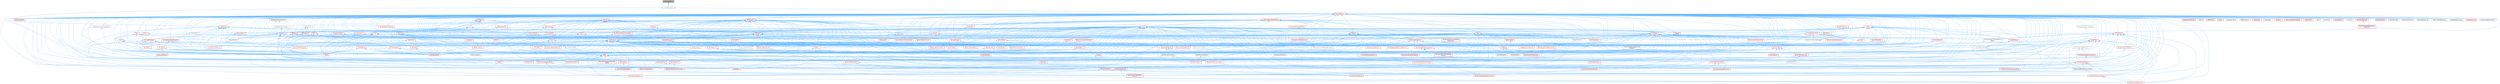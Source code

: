 digraph "IsTEnumAsByte.h"
{
 // INTERACTIVE_SVG=YES
 // LATEX_PDF_SIZE
  bgcolor="transparent";
  edge [fontname=Helvetica,fontsize=10,labelfontname=Helvetica,labelfontsize=10];
  node [fontname=Helvetica,fontsize=10,shape=box,height=0.2,width=0.4];
  Node1 [id="Node000001",label="IsTEnumAsByte.h",height=0.2,width=0.4,color="gray40", fillcolor="grey60", style="filled", fontcolor="black",tooltip=" "];
  Node1 -> Node2 [id="edge1_Node000001_Node000002",dir="back",color="steelblue1",style="solid",tooltip=" "];
  Node2 [id="Node000002",label="FormatStringSan.h",height=0.2,width=0.4,color="grey40", fillcolor="white", style="filled",URL="$d3/d8b/FormatStringSan_8h.html",tooltip=" "];
  Node2 -> Node3 [id="edge2_Node000002_Node000003",dir="back",color="steelblue1",style="solid",tooltip=" "];
  Node3 [id="Node000003",label="AssertionMacros.h",height=0.2,width=0.4,color="red", fillcolor="#FFF0F0", style="filled",URL="$d0/dfa/AssertionMacros_8h.html",tooltip=" "];
  Node3 -> Node4 [id="edge3_Node000003_Node000004",dir="back",color="steelblue1",style="solid",tooltip=" "];
  Node4 [id="Node000004",label="AllocatorFixedSizeFreeList.h",height=0.2,width=0.4,color="grey40", fillcolor="white", style="filled",URL="$dd/d0d/AllocatorFixedSizeFreeList_8h.html",tooltip=" "];
  Node3 -> Node5 [id="edge4_Node000003_Node000005",dir="back",color="steelblue1",style="solid",tooltip=" "];
  Node5 [id="Node000005",label="AnalysisSession.h",height=0.2,width=0.4,color="red", fillcolor="#FFF0F0", style="filled",URL="$d2/dff/AnalysisSession_8h.html",tooltip=" "];
  Node3 -> Node33 [id="edge5_Node000003_Node000033",dir="back",color="steelblue1",style="solid",tooltip=" "];
  Node33 [id="Node000033",label="AnimStateAliasNode.h",height=0.2,width=0.4,color="grey40", fillcolor="white", style="filled",URL="$d1/dd2/AnimStateAliasNode_8h.html",tooltip=" "];
  Node3 -> Node34 [id="edge6_Node000003_Node000034",dir="back",color="steelblue1",style="solid",tooltip=" "];
  Node34 [id="Node000034",label="ApplePlatformString.h",height=0.2,width=0.4,color="red", fillcolor="#FFF0F0", style="filled",URL="$d9/d41/ApplePlatformString_8h.html",tooltip=" "];
  Node3 -> Node37 [id="edge7_Node000003_Node000037",dir="back",color="steelblue1",style="solid",tooltip=" "];
  Node37 [id="Node000037",label="Archive.h",height=0.2,width=0.4,color="red", fillcolor="#FFF0F0", style="filled",URL="$d7/d3b/Archive_8h.html",tooltip=" "];
  Node37 -> Node40 [id="edge8_Node000037_Node000040",dir="back",color="steelblue1",style="solid",tooltip=" "];
  Node40 [id="Node000040",label="ArchiveMD5.h",height=0.2,width=0.4,color="red", fillcolor="#FFF0F0", style="filled",URL="$d8/d7f/ArchiveMD5_8h.html",tooltip=" "];
  Node37 -> Node8302 [id="edge9_Node000037_Node008302",dir="back",color="steelblue1",style="solid",tooltip=" "];
  Node8302 [id="Node008302",label="Array.h",height=0.2,width=0.4,color="red", fillcolor="#FFF0F0", style="filled",URL="$df/dd0/Array_8h.html",tooltip=" "];
  Node8302 -> Node8307 [id="edge10_Node008302_Node008307",dir="back",color="steelblue1",style="solid",tooltip=" "];
  Node8307 [id="Node008307",label="ArrayView.h",height=0.2,width=0.4,color="red", fillcolor="#FFF0F0", style="filled",URL="$d7/df4/ArrayView_8h.html",tooltip=" "];
  Node8307 -> Node960 [id="edge11_Node008307_Node000960",dir="back",color="steelblue1",style="solid",tooltip=" "];
  Node960 [id="Node000960",label="AssetData.h",height=0.2,width=0.4,color="red", fillcolor="#FFF0F0", style="filled",URL="$d9/d19/AssetData_8h.html",tooltip=" "];
  Node8307 -> Node5359 [id="edge12_Node008307_Node005359",dir="back",color="steelblue1",style="solid",tooltip=" "];
  Node5359 [id="Node005359",label="AsyncLoading2.h",height=0.2,width=0.4,color="red", fillcolor="#FFF0F0", style="filled",URL="$dd/db7/AsyncLoading2_8h.html",tooltip=" "];
  Node8307 -> Node1655 [id="edge13_Node008307_Node001655",dir="back",color="steelblue1",style="solid",tooltip=" "];
  Node1655 [id="Node001655",label="AttributesRuntime.h",height=0.2,width=0.4,color="red", fillcolor="#FFF0F0", style="filled",URL="$dc/dc1/AttributesRuntime_8h.html",tooltip=" "];
  Node8307 -> Node5796 [id="edge14_Node008307_Node005796",dir="back",color="steelblue1",style="solid",tooltip=" "];
  Node5796 [id="Node005796",label="ConvexHull2.h",height=0.2,width=0.4,color="grey40", fillcolor="white", style="filled",URL="$df/dc5/ConvexHull2_8h.html",tooltip=" "];
  Node8307 -> Node55 [id="edge15_Node008307_Node000055",dir="back",color="steelblue1",style="solid",tooltip=" "];
  Node55 [id="Node000055",label="Core.h",height=0.2,width=0.4,color="red", fillcolor="#FFF0F0", style="filled",URL="$d6/dd7/Core_8h.html",tooltip=" "];
  Node8307 -> Node64 [id="edge16_Node008307_Node000064",dir="back",color="steelblue1",style="solid",tooltip=" "];
  Node64 [id="Node000064",label="CoreSharedPCH.h",height=0.2,width=0.4,color="red", fillcolor="#FFF0F0", style="filled",URL="$d8/de5/CoreSharedPCH_8h.html",tooltip=" "];
  Node8307 -> Node3207 [id="edge17_Node008307_Node003207",dir="back",color="steelblue1",style="solid",tooltip=" "];
  Node3207 [id="Node003207",label="CurveEditor.h",height=0.2,width=0.4,color="red", fillcolor="#FFF0F0", style="filled",URL="$d1/d27/CurveEditor_8h.html",tooltip=" "];
  Node8307 -> Node5992 [id="edge18_Node008307_Node005992",dir="back",color="steelblue1",style="solid",tooltip=" "];
  Node5992 [id="Node005992",label="DynamicMesh3.h",height=0.2,width=0.4,color="red", fillcolor="#FFF0F0", style="filled",URL="$d5/d34/DynamicMesh3_8h.html",tooltip=" "];
  Node5992 -> Node5793 [id="edge19_Node005992_Node005793",dir="back",color="steelblue1",style="solid",tooltip=" "];
  Node5793 [id="Node005793",label="ConvexDecomposition3.h",height=0.2,width=0.4,color="red", fillcolor="#FFF0F0", style="filled",URL="$d4/d2b/ConvexDecomposition3_8h.html",tooltip=" "];
  Node5992 -> Node6005 [id="edge20_Node005992_Node006005",dir="back",color="steelblue1",style="solid",tooltip=" "];
  Node6005 [id="Node006005",label="DynamicMeshOverlay.h",height=0.2,width=0.4,color="red", fillcolor="#FFF0F0", style="filled",URL="$de/d26/DynamicMeshOverlay_8h.html",tooltip=" "];
  Node6005 -> Node6006 [id="edge21_Node006005_Node006006",dir="back",color="steelblue1",style="solid",tooltip=" "];
  Node6006 [id="Node006006",label="MeshIndexUtil.h",height=0.2,width=0.4,color="grey40", fillcolor="white", style="filled",URL="$db/d70/MeshIndexUtil_8h.html",tooltip=" "];
  Node5992 -> Node6006 [id="edge22_Node005992_Node006006",dir="back",color="steelblue1",style="solid",tooltip=" "];
  Node5992 -> Node273 [id="edge23_Node005992_Node000273",dir="back",color="steelblue1",style="solid",tooltip=" "];
  Node273 [id="Node000273",label="MeshTangents.h",height=0.2,width=0.4,color="red", fillcolor="#FFF0F0", style="filled",URL="$d3/d56/MeshTangents_8h.html",tooltip=" "];
  Node8307 -> Node6005 [id="edge24_Node008307_Node006005",dir="back",color="steelblue1",style="solid",tooltip=" "];
  Node8307 -> Node1171 [id="edge25_Node008307_Node001171",dir="back",color="steelblue1",style="solid",tooltip=" "];
  Node1171 [id="Node001171",label="EdGraphSchema_K2_Actions.h",height=0.2,width=0.4,color="red", fillcolor="#FFF0F0", style="filled",URL="$d8/d9c/EdGraphSchema__K2__Actions_8h.html",tooltip=" "];
  Node8307 -> Node6167 [id="edge26_Node008307_Node006167",dir="back",color="steelblue1",style="solid",tooltip=" "];
  Node6167 [id="Node006167",label="FindReferencersArchive.h",height=0.2,width=0.4,color="red", fillcolor="#FFF0F0", style="filled",URL="$d5/d8f/FindReferencersArchive_8h.html",tooltip=" "];
  Node8307 -> Node6300 [id="edge27_Node008307_Node006300",dir="back",color="steelblue1",style="solid",tooltip=" "];
  Node6300 [id="Node006300",label="GenericOctree.h",height=0.2,width=0.4,color="red", fillcolor="#FFF0F0", style="filled",URL="$de/de6/GenericOctree_8h.html",tooltip=" "];
  Node8307 -> Node8111 [id="edge28_Node008307_Node008111",dir="back",color="steelblue1",style="solid",tooltip=" "];
  Node8111 [id="Node008111",label="GraphConvert.h",height=0.2,width=0.4,color="grey40", fillcolor="white", style="filled",URL="$d8/d11/GraphConvert_8h.html",tooltip=" "];
  Node8307 -> Node8113 [id="edge29_Node008307_Node008113",dir="back",color="steelblue1",style="solid",tooltip=" "];
  Node8113 [id="Node008113",label="Histogram.h",height=0.2,width=0.4,color="red", fillcolor="#FFF0F0", style="filled",URL="$d7/db2/Histogram_8h.html",tooltip=" "];
  Node8113 -> Node64 [id="edge30_Node008113_Node000064",dir="back",color="steelblue1",style="solid",tooltip=" "];
  Node8307 -> Node5344 [id="edge31_Node008307_Node005344",dir="back",color="steelblue1",style="solid",tooltip=" "];
  Node5344 [id="Node005344",label="IPlatformFileManagedStorage\lWrapper.h",height=0.2,width=0.4,color="grey40", fillcolor="white", style="filled",URL="$db/d2e/IPlatformFileManagedStorageWrapper_8h.html",tooltip=" "];
  Node8307 -> Node6425 [id="edge32_Node008307_Node006425",dir="back",color="steelblue1",style="solid",tooltip=" "];
  Node6425 [id="Node006425",label="IoDispatcher.h",height=0.2,width=0.4,color="red", fillcolor="#FFF0F0", style="filled",URL="$d8/d3c/IoDispatcher_8h.html",tooltip=" "];
  Node8307 -> Node5056 [id="edge33_Node008307_Node005056",dir="back",color="steelblue1",style="solid",tooltip=" "];
  Node5056 [id="Node005056",label="Linker.h",height=0.2,width=0.4,color="red", fillcolor="#FFF0F0", style="filled",URL="$d8/d3d/Linker_8h.html",tooltip=" "];
  Node5056 -> Node3019 [id="edge34_Node005056_Node003019",dir="back",color="steelblue1",style="solid",tooltip=" "];
  Node3019 [id="Node003019",label="LinkerLoad.h",height=0.2,width=0.4,color="red", fillcolor="#FFF0F0", style="filled",URL="$d7/def/LinkerLoad_8h.html",tooltip=" "];
  Node8307 -> Node6688 [id="edge35_Node008307_Node006688",dir="back",color="steelblue1",style="solid",tooltip=" "];
  Node6688 [id="Node006688",label="MappedName.h",height=0.2,width=0.4,color="red", fillcolor="#FFF0F0", style="filled",URL="$db/d96/MappedName_8h.html",tooltip=" "];
  Node6688 -> Node5359 [id="edge36_Node006688_Node005359",dir="back",color="steelblue1",style="solid",tooltip=" "];
  Node8307 -> Node5550 [id="edge37_Node008307_Node005550",dir="back",color="steelblue1",style="solid",tooltip=" "];
  Node5550 [id="Node005550",label="MarchingCubes.h",height=0.2,width=0.4,color="red", fillcolor="#FFF0F0", style="filled",URL="$d8/d16/MarchingCubes_8h.html",tooltip=" "];
  Node8307 -> Node5491 [id="edge38_Node008307_Node005491",dir="back",color="steelblue1",style="solid",tooltip=" "];
  Node5491 [id="Node005491",label="MeshAttributeArray.h",height=0.2,width=0.4,color="red", fillcolor="#FFF0F0", style="filled",URL="$dd/dcf/MeshAttributeArray_8h.html",tooltip=" "];
  Node5491 -> Node5500 [id="edge39_Node005491_Node005500",dir="back",color="steelblue1",style="solid",tooltip=" "];
  Node5500 [id="Node005500",label="MeshDescription.h",height=0.2,width=0.4,color="red", fillcolor="#FFF0F0", style="filled",URL="$d5/d91/MeshDescription_8h.html",tooltip=" "];
  Node5491 -> Node5509 [id="edge40_Node005491_Node005509",dir="back",color="steelblue1",style="solid",tooltip=" "];
  Node5509 [id="Node005509",label="MeshElementContainer.h",height=0.2,width=0.4,color="grey40", fillcolor="white", style="filled",URL="$d1/dfa/MeshElementContainer_8h.html",tooltip=" "];
  Node5509 -> Node5500 [id="edge41_Node005509_Node005500",dir="back",color="steelblue1",style="solid",tooltip=" "];
  Node5491 -> Node5510 [id="edge42_Node005491_Node005510",dir="back",color="steelblue1",style="solid",tooltip=" "];
  Node5510 [id="Node005510",label="MeshElementIndexer.h",height=0.2,width=0.4,color="grey40", fillcolor="white", style="filled",URL="$db/d4c/MeshElementIndexer_8h.html",tooltip=" "];
  Node5510 -> Node5500 [id="edge43_Node005510_Node005500",dir="back",color="steelblue1",style="solid",tooltip=" "];
  Node8307 -> Node5500 [id="edge44_Node008307_Node005500",dir="back",color="steelblue1",style="solid",tooltip=" "];
  Node8307 -> Node5510 [id="edge45_Node008307_Node005510",dir="back",color="steelblue1",style="solid",tooltip=" "];
  Node8307 -> Node3669 [id="edge46_Node008307_Node003669",dir="back",color="steelblue1",style="solid",tooltip=" "];
  Node3669 [id="Node003669",label="MovieSceneActorReference\lSection.h",height=0.2,width=0.4,color="red", fillcolor="#FFF0F0", style="filled",URL="$de/d12/MovieSceneActorReferenceSection_8h.html",tooltip=" "];
  Node8307 -> Node4940 [id="edge47_Node008307_Node004940",dir="back",color="steelblue1",style="solid",tooltip=" "];
  Node4940 [id="Node004940",label="MovieSceneChannelData.h",height=0.2,width=0.4,color="red", fillcolor="#FFF0F0", style="filled",URL="$d1/da4/MovieSceneChannelData_8h.html",tooltip=" "];
  Node4940 -> Node3669 [id="edge48_Node004940_Node003669",dir="back",color="steelblue1",style="solid",tooltip=" "];
  Node4940 -> Node3688 [id="edge49_Node004940_Node003688",dir="back",color="steelblue1",style="solid",tooltip=" "];
  Node3688 [id="Node003688",label="MovieSceneIntegerChannel.h",height=0.2,width=0.4,color="red", fillcolor="#FFF0F0", style="filled",URL="$de/d6a/MovieSceneIntegerChannel_8h.html",tooltip=" "];
  Node8307 -> Node3664 [id="edge50_Node008307_Node003664",dir="back",color="steelblue1",style="solid",tooltip=" "];
  Node3664 [id="Node003664",label="MovieSceneChannelProxy.h",height=0.2,width=0.4,color="red", fillcolor="#FFF0F0", style="filled",URL="$d8/dea/MovieSceneChannelProxy_8h.html",tooltip=" "];
  Node8307 -> Node7490 [id="edge51_Node008307_Node007490",dir="back",color="steelblue1",style="solid",tooltip=" "];
  Node7490 [id="Node007490",label="MovieSceneEntityFactory.h",height=0.2,width=0.4,color="red", fillcolor="#FFF0F0", style="filled",URL="$d1/ddb/MovieSceneEntityFactory_8h.html",tooltip=" "];
  Node8307 -> Node3738 [id="edge52_Node008307_Node003738",dir="back",color="steelblue1",style="solid",tooltip=" "];
  Node3738 [id="Node003738",label="MovieSceneEntityManager.h",height=0.2,width=0.4,color="red", fillcolor="#FFF0F0", style="filled",URL="$d5/d5b/MovieSceneEntityManager_8h.html",tooltip=" "];
  Node3738 -> Node3739 [id="edge53_Node003738_Node003739",dir="back",color="steelblue1",style="solid",tooltip=" "];
  Node3739 [id="Node003739",label="MovieSceneComponentAccessors.h",height=0.2,width=0.4,color="red", fillcolor="#FFF0F0", style="filled",URL="$db/d67/MovieSceneComponentAccessors_8h.html",tooltip=" "];
  Node8307 -> Node3894 [id="edge54_Node008307_Node003894",dir="back",color="steelblue1",style="solid",tooltip=" "];
  Node3894 [id="Node003894",label="MovieSceneEntitySystemGraphs.h",height=0.2,width=0.4,color="red", fillcolor="#FFF0F0", style="filled",URL="$dd/ded/MovieSceneEntitySystemGraphs_8h.html",tooltip=" "];
  Node8307 -> Node7485 [id="edge55_Node008307_Node007485",dir="back",color="steelblue1",style="solid",tooltip=" "];
  Node7485 [id="Node007485",label="MovieSceneEntitySystemTypes.h",height=0.2,width=0.4,color="red", fillcolor="#FFF0F0", style="filled",URL="$da/d32/MovieSceneEntitySystemTypes_8h.html",tooltip=" "];
  Node7485 -> Node3739 [id="edge56_Node007485_Node003739",dir="back",color="steelblue1",style="solid",tooltip=" "];
  Node7485 -> Node7490 [id="edge57_Node007485_Node007490",dir="back",color="steelblue1",style="solid",tooltip=" "];
  Node7485 -> Node3738 [id="edge58_Node007485_Node003738",dir="back",color="steelblue1",style="solid",tooltip=" "];
  Node7485 -> Node3894 [id="edge59_Node007485_Node003894",dir="back",color="steelblue1",style="solid",tooltip=" "];
  Node7485 -> Node2717 [id="edge60_Node007485_Node002717",dir="back",color="steelblue1",style="solid",tooltip=" "];
  Node2717 [id="Node002717",label="MovieScenePreAnimatedState\lStorage.h",height=0.2,width=0.4,color="red", fillcolor="#FFF0F0", style="filled",URL="$db/d56/MovieScenePreAnimatedStateStorage_8h.html",tooltip=" "];
  Node7485 -> Node3745 [id="edge61_Node007485_Node003745",dir="back",color="steelblue1",style="solid",tooltip=" "];
  Node3745 [id="Node003745",label="MovieScenePropertyRegistry.h",height=0.2,width=0.4,color="red", fillcolor="#FFF0F0", style="filled",URL="$da/d00/MovieScenePropertyRegistry_8h.html",tooltip=" "];
  Node8307 -> Node7870 [id="edge62_Node008307_Node007870",dir="back",color="steelblue1",style="solid",tooltip=" "];
  Node7870 [id="Node007870",label="MovieSceneEvaluationTree.h",height=0.2,width=0.4,color="red", fillcolor="#FFF0F0", style="filled",URL="$d6/d33/MovieSceneEvaluationTree_8h.html",tooltip=" "];
  Node8307 -> Node3698 [id="edge63_Node008307_Node003698",dir="back",color="steelblue1",style="solid",tooltip=" "];
  Node3698 [id="Node003698",label="MovieSceneInitialValueCache.h",height=0.2,width=0.4,color="red", fillcolor="#FFF0F0", style="filled",URL="$d4/d7f/MovieSceneInitialValueCache_8h.html",tooltip=" "];
  Node8307 -> Node3688 [id="edge64_Node008307_Node003688",dir="back",color="steelblue1",style="solid",tooltip=" "];
  Node8307 -> Node4954 [id="edge65_Node008307_Node004954",dir="back",color="steelblue1",style="solid",tooltip=" "];
  Node4954 [id="Node004954",label="MovieSceneObjectBindingID.h",height=0.2,width=0.4,color="red", fillcolor="#FFF0F0", style="filled",URL="$db/d1f/MovieSceneObjectBindingID_8h.html",tooltip=" "];
  Node4954 -> Node3669 [id="edge66_Node004954_Node003669",dir="back",color="steelblue1",style="solid",tooltip=" "];
  Node4954 -> Node3791 [id="edge67_Node004954_Node003791",dir="back",color="steelblue1",style="solid",tooltip=" "];
  Node3791 [id="Node003791",label="MovieSceneSequence.h",height=0.2,width=0.4,color="red", fillcolor="#FFF0F0", style="filled",URL="$d6/dca/MovieSceneSequence_8h.html",tooltip=" "];
  Node8307 -> Node3745 [id="edge68_Node008307_Node003745",dir="back",color="steelblue1",style="solid",tooltip=" "];
  Node8307 -> Node3901 [id="edge69_Node008307_Node003901",dir="back",color="steelblue1",style="solid",tooltip=" "];
  Node3901 [id="Node003901",label="MovieSceneSection.h",height=0.2,width=0.4,color="red", fillcolor="#FFF0F0", style="filled",URL="$db/d95/MovieSceneSection_8h.html",tooltip=" "];
  Node3901 -> Node3669 [id="edge70_Node003901_Node003669",dir="back",color="steelblue1",style="solid",tooltip=" "];
  Node3901 -> Node2748 [id="edge71_Node003901_Node002748",dir="back",color="steelblue1",style="solid",tooltip=" "];
  Node2748 [id="Node002748",label="MovieSceneEvalTemplate.h",height=0.2,width=0.4,color="red", fillcolor="#FFF0F0", style="filled",URL="$d2/d6c/MovieSceneEvalTemplate_8h.html",tooltip=" "];
  Node3901 -> Node3791 [id="edge72_Node003901_Node003791",dir="back",color="steelblue1",style="solid",tooltip=" "];
  Node8307 -> Node3771 [id="edge73_Node008307_Node003771",dir="back",color="steelblue1",style="solid",tooltip=" "];
  Node3771 [id="Node003771",label="MovieSceneTrack.h",height=0.2,width=0.4,color="red", fillcolor="#FFF0F0", style="filled",URL="$d6/db2/MovieSceneTrack_8h.html",tooltip=" "];
  Node3771 -> Node3779 [id="edge74_Node003771_Node003779",dir="back",color="steelblue1",style="solid",tooltip=" "];
  Node3779 [id="Node003779",label="MovieSceneClipboard.h",height=0.2,width=0.4,color="red", fillcolor="#FFF0F0", style="filled",URL="$d4/dc7/MovieSceneClipboard_8h.html",tooltip=" "];
  Node3771 -> Node3791 [id="edge75_Node003771_Node003791",dir="back",color="steelblue1",style="solid",tooltip=" "];
  Node8307 -> Node4953 [id="edge76_Node008307_Node004953",dir="back",color="steelblue1",style="solid",tooltip=" "];
  Node4953 [id="Node004953",label="MovieSceneTrackImplementation.h",height=0.2,width=0.4,color="red", fillcolor="#FFF0F0", style="filled",URL="$d8/d4a/MovieSceneTrackImplementation_8h.html",tooltip=" "];
  Node8307 -> Node8190 [id="edge77_Node008307_Node008190",dir="back",color="steelblue1",style="solid",tooltip=" "];
  Node8190 [id="Node008190",label="ObservableArray.h",height=0.2,width=0.4,color="red", fillcolor="#FFF0F0", style="filled",URL="$d6/d8c/ObservableArray_8h.html",tooltip=" "];
  Node8302 -> Node959 [id="edge78_Node008302_Node000959",dir="back",color="steelblue1",style="solid",tooltip=" "];
  Node959 [id="Node000959",label="AssetBundleData.h",height=0.2,width=0.4,color="red", fillcolor="#FFF0F0", style="filled",URL="$df/d47/AssetBundleData_8h.html",tooltip=" "];
  Node959 -> Node960 [id="edge79_Node000959_Node000960",dir="back",color="steelblue1",style="solid",tooltip=" "];
  Node8302 -> Node960 [id="edge80_Node008302_Node000960",dir="back",color="steelblue1",style="solid",tooltip=" "];
  Node8302 -> Node5359 [id="edge81_Node008302_Node005359",dir="back",color="steelblue1",style="solid",tooltip=" "];
  Node8302 -> Node8508 [id="edge82_Node008302_Node008508",dir="back",color="steelblue1",style="solid",tooltip=" "];
  Node8508 [id="Node008508",label="BitReader.h",height=0.2,width=0.4,color="red", fillcolor="#FFF0F0", style="filled",URL="$dd/d8b/BitReader_8h.html",tooltip=" "];
  Node8508 -> Node55 [id="edge83_Node008508_Node000055",dir="back",color="steelblue1",style="solid",tooltip=" "];
  Node8508 -> Node4543 [id="edge84_Node008508_Node004543",dir="back",color="steelblue1",style="solid",tooltip=" "];
  Node4543 [id="Node004543",label="CoreNet.h",height=0.2,width=0.4,color="red", fillcolor="#FFF0F0", style="filled",URL="$da/d1a/CoreNet_8h.html",tooltip=" "];
  Node8508 -> Node64 [id="edge85_Node008508_Node000064",dir="back",color="steelblue1",style="solid",tooltip=" "];
  Node8302 -> Node8510 [id="edge86_Node008302_Node008510",dir="back",color="steelblue1",style="solid",tooltip=" "];
  Node8510 [id="Node008510",label="BitWriter.h",height=0.2,width=0.4,color="red", fillcolor="#FFF0F0", style="filled",URL="$d5/d10/BitWriter_8h.html",tooltip=" "];
  Node8510 -> Node55 [id="edge87_Node008510_Node000055",dir="back",color="steelblue1",style="solid",tooltip=" "];
  Node8510 -> Node4543 [id="edge88_Node008510_Node004543",dir="back",color="steelblue1",style="solid",tooltip=" "];
  Node8510 -> Node64 [id="edge89_Node008510_Node000064",dir="back",color="steelblue1",style="solid",tooltip=" "];
  Node8302 -> Node1886 [id="edge90_Node008302_Node001886",dir="back",color="steelblue1",style="solid",tooltip=" "];
  Node1886 [id="Node001886",label="BlueprintActionFilter.h",height=0.2,width=0.4,color="red", fillcolor="#FFF0F0", style="filled",URL="$d5/d2a/BlueprintActionFilter_8h.html",tooltip=" "];
  Node8302 -> Node1020 [id="edge91_Node008302_Node001020",dir="back",color="steelblue1",style="solid",tooltip=" "];
  Node1020 [id="Node001020",label="BlueprintEditorModes.h",height=0.2,width=0.4,color="red", fillcolor="#FFF0F0", style="filled",URL="$d9/d70/BlueprintEditorModes_8h.html",tooltip=" "];
  Node8302 -> Node7905 [id="edge92_Node008302_Node007905",dir="back",color="steelblue1",style="solid",tooltip=" "];
  Node7905 [id="Node007905",label="Box2D.h",height=0.2,width=0.4,color="red", fillcolor="#FFF0F0", style="filled",URL="$d3/d1c/Box2D_8h.html",tooltip=" "];
  Node7905 -> Node749 [id="edge93_Node007905_Node000749",dir="back",color="steelblue1",style="solid",tooltip=" "];
  Node749 [id="Node000749",label="Class.h",height=0.2,width=0.4,color="red", fillcolor="#FFF0F0", style="filled",URL="$d4/d05/Class_8h.html",tooltip=" "];
  Node749 -> Node959 [id="edge94_Node000749_Node000959",dir="back",color="steelblue1",style="solid",tooltip=" "];
  Node749 -> Node960 [id="edge95_Node000749_Node000960",dir="back",color="steelblue1",style="solid",tooltip=" "];
  Node749 -> Node1655 [id="edge96_Node000749_Node001655",dir="back",color="steelblue1",style="solid",tooltip=" "];
  Node749 -> Node1886 [id="edge97_Node000749_Node001886",dir="back",color="steelblue1",style="solid",tooltip=" "];
  Node749 -> Node4543 [id="edge98_Node000749_Node004543",dir="back",color="steelblue1",style="solid",tooltip=" "];
  Node749 -> Node1171 [id="edge99_Node000749_Node001171",dir="back",color="steelblue1",style="solid",tooltip=" "];
  Node749 -> Node4821 [id="edge100_Node000749_Node004821",dir="back",color="steelblue1",style="solid",tooltip=" "];
  Node4821 [id="Node004821",label="GCObjectInfo.h",height=0.2,width=0.4,color="red", fillcolor="#FFF0F0", style="filled",URL="$d3/d0f/GCObjectInfo_8h.html",tooltip=" "];
  Node749 -> Node347 [id="edge101_Node000749_Node000347",dir="back",color="steelblue1",style="solid",tooltip=" "];
  Node347 [id="Node000347",label="InteractiveTool.h",height=0.2,width=0.4,color="red", fillcolor="#FFF0F0", style="filled",URL="$d5/d55/InteractiveTool_8h.html",tooltip=" "];
  Node347 -> Node355 [id="edge102_Node000347_Node000355",dir="back",color="steelblue1",style="solid",tooltip=" "];
  Node355 [id="Node000355",label="EdModeInteractiveToolsContext.h",height=0.2,width=0.4,color="red", fillcolor="#FFF0F0", style="filled",URL="$d7/da4/EdModeInteractiveToolsContext_8h.html",tooltip=" "];
  Node347 -> Node378 [id="edge103_Node000347_Node000378",dir="back",color="steelblue1",style="solid",tooltip=" "];
  Node378 [id="Node000378",label="InteractiveToolBuilder.h",height=0.2,width=0.4,color="red", fillcolor="#FFF0F0", style="filled",URL="$d1/d03/InteractiveToolBuilder_8h.html",tooltip=" "];
  Node749 -> Node3854 [id="edge104_Node000749_Node003854",dir="back",color="steelblue1",style="solid",tooltip=" "];
  Node3854 [id="Node003854",label="LiveLinkTypes.h",height=0.2,width=0.4,color="red", fillcolor="#FFF0F0", style="filled",URL="$d2/d4c/LiveLinkTypes_8h.html",tooltip=" "];
  Node3854 -> Node3878 [id="edge105_Node003854_Node003878",dir="back",color="steelblue1",style="solid",tooltip=" "];
  Node3878 [id="Node003878",label="LiveLinkFrameTranslator.h",height=0.2,width=0.4,color="red", fillcolor="#FFF0F0", style="filled",URL="$d8/df5/LiveLinkFrameTranslator_8h.html",tooltip=" "];
  Node749 -> Node4945 [id="edge106_Node000749_Node004945",dir="back",color="steelblue1",style="solid",tooltip=" "];
  Node4945 [id="Node004945",label="MovieSceneBlendType.h",height=0.2,width=0.4,color="red", fillcolor="#FFF0F0", style="filled",URL="$d9/d2d/MovieSceneBlendType_8h.html",tooltip=" "];
  Node4945 -> Node2746 [id="edge107_Node004945_Node002746",dir="back",color="steelblue1",style="solid",tooltip=" "];
  Node2746 [id="Node002746",label="MovieSceneBlendingAccumulator.h",height=0.2,width=0.4,color="grey40", fillcolor="white", style="filled",URL="$db/dc1/MovieSceneBlendingAccumulator_8h.html",tooltip=" "];
  Node2746 -> Node2747 [id="edge108_Node002746_Node002747",dir="back",color="steelblue1",style="solid",tooltip=" "];
  Node2747 [id="Node002747",label="MovieSceneExecutionTokens.h",height=0.2,width=0.4,color="red", fillcolor="#FFF0F0", style="filled",URL="$d7/dd2/MovieSceneExecutionTokens_8h.html",tooltip=" "];
  Node2747 -> Node2748 [id="edge109_Node002747_Node002748",dir="back",color="steelblue1",style="solid",tooltip=" "];
  Node4945 -> Node3901 [id="edge110_Node004945_Node003901",dir="back",color="steelblue1",style="solid",tooltip=" "];
  Node4945 -> Node3771 [id="edge111_Node004945_Node003771",dir="back",color="steelblue1",style="solid",tooltip=" "];
  Node749 -> Node4940 [id="edge112_Node000749_Node004940",dir="back",color="steelblue1",style="solid",tooltip=" "];
  Node749 -> Node3894 [id="edge113_Node000749_Node003894",dir="back",color="steelblue1",style="solid",tooltip=" "];
  Node749 -> Node2748 [id="edge114_Node000749_Node002748",dir="back",color="steelblue1",style="solid",tooltip=" "];
  Node749 -> Node3688 [id="edge115_Node000749_Node003688",dir="back",color="steelblue1",style="solid",tooltip=" "];
  Node749 -> Node4954 [id="edge116_Node000749_Node004954",dir="back",color="steelblue1",style="solid",tooltip=" "];
  Node749 -> Node4980 [id="edge117_Node000749_Node004980",dir="back",color="steelblue1",style="solid",tooltip=" "];
  Node4980 [id="Node004980",label="MovieSceneSequenceInstance\lData.h",height=0.2,width=0.4,color="red", fillcolor="#FFF0F0", style="filled",URL="$db/d1e/MovieSceneSequenceInstanceData_8h.html",tooltip=" "];
  Node749 -> Node4953 [id="edge118_Node000749_Node004953",dir="back",color="steelblue1",style="solid",tooltip=" "];
  Node7905 -> Node55 [id="edge119_Node007905_Node000055",dir="back",color="steelblue1",style="solid",tooltip=" "];
  Node7905 -> Node5369 [id="edge120_Node007905_Node005369",dir="back",color="steelblue1",style="solid",tooltip=" "];
  Node5369 [id="Node005369",label="CoreMinimal.h",height=0.2,width=0.4,color="red", fillcolor="#FFF0F0", style="filled",URL="$d7/d67/CoreMinimal_8h.html",tooltip=" "];
  Node5369 -> Node33 [id="edge121_Node005369_Node000033",dir="back",color="steelblue1",style="solid",tooltip=" "];
  Node5369 -> Node40 [id="edge122_Node005369_Node000040",dir="back",color="steelblue1",style="solid",tooltip=" "];
  Node5369 -> Node5359 [id="edge123_Node005369_Node005359",dir="back",color="steelblue1",style="solid",tooltip=" "];
  Node5369 -> Node1886 [id="edge124_Node005369_Node001886",dir="back",color="steelblue1",style="solid",tooltip=" "];
  Node5369 -> Node1020 [id="edge125_Node005369_Node001020",dir="back",color="steelblue1",style="solid",tooltip=" "];
  Node5369 -> Node5588 [id="edge126_Node005369_Node005588",dir="back",color="steelblue1",style="solid",tooltip=" "];
  Node5588 [id="Node005588",label="BulkData.h",height=0.2,width=0.4,color="red", fillcolor="#FFF0F0", style="filled",URL="$d4/d8e/BulkData_8h.html",tooltip=" "];
  Node5588 -> Node5589 [id="edge127_Node005588_Node005589",dir="back",color="steelblue1",style="solid",tooltip=" "];
  Node5589 [id="Node005589",label="BulkDataReader.h",height=0.2,width=0.4,color="grey40", fillcolor="white", style="filled",URL="$d4/d9b/BulkDataReader_8h.html",tooltip=" "];
  Node5588 -> Node5591 [id="edge128_Node005588_Node005591",dir="back",color="steelblue1",style="solid",tooltip=" "];
  Node5591 [id="Node005591",label="BulkDataWriter.h",height=0.2,width=0.4,color="grey40", fillcolor="white", style="filled",URL="$dc/dcb/BulkDataWriter_8h.html",tooltip=" "];
  Node5369 -> Node5793 [id="edge129_Node005369_Node005793",dir="back",color="steelblue1",style="solid",tooltip=" "];
  Node5369 -> Node5796 [id="edge130_Node005369_Node005796",dir="back",color="steelblue1",style="solid",tooltip=" "];
  Node5369 -> Node55 [id="edge131_Node005369_Node000055",dir="back",color="steelblue1",style="solid",tooltip=" "];
  Node5369 -> Node64 [id="edge132_Node005369_Node000064",dir="back",color="steelblue1",style="solid",tooltip=" "];
  Node5369 -> Node5981 [id="edge133_Node005369_Node005981",dir="back",color="steelblue1",style="solid",tooltip=" "];
  Node5981 [id="Node005981",label="DynamicRenderScaling.h",height=0.2,width=0.4,color="red", fillcolor="#FFF0F0", style="filled",URL="$df/d37/DynamicRenderScaling_8h.html",tooltip=" "];
  Node5369 -> Node6090 [id="edge134_Node005369_Node006090",dir="back",color="steelblue1",style="solid",tooltip=" "];
  Node6090 [id="Node006090",label="DynamicallyTypedValue.h",height=0.2,width=0.4,color="red", fillcolor="#FFF0F0", style="filled",URL="$db/d80/DynamicallyTypedValue_8h.html",tooltip=" "];
  Node5369 -> Node1171 [id="edge135_Node005369_Node001171",dir="back",color="steelblue1",style="solid",tooltip=" "];
  Node5369 -> Node6167 [id="edge136_Node005369_Node006167",dir="back",color="steelblue1",style="solid",tooltip=" "];
  Node5369 -> Node6173 [id="edge137_Node005369_Node006173",dir="back",color="steelblue1",style="solid",tooltip=" "];
  Node6173 [id="Node006173",label="FleshCollectionUtility.h",height=0.2,width=0.4,color="grey40", fillcolor="white", style="filled",URL="$d4/d53/FleshCollectionUtility_8h.html",tooltip=" "];
  Node5369 -> Node6300 [id="edge138_Node005369_Node006300",dir="back",color="steelblue1",style="solid",tooltip=" "];
  Node5369 -> Node316 [id="edge139_Node005369_Node000316",dir="back",color="steelblue1",style="solid",tooltip=" "];
  Node316 [id="Node000316",label="GlobalShader.h",height=0.2,width=0.4,color="red", fillcolor="#FFF0F0", style="filled",URL="$db/de3/GlobalShader_8h.html",tooltip=" "];
  Node316 -> Node313 [id="edge140_Node000316_Node000313",dir="back",color="steelblue1",style="solid",tooltip=" "];
  Node313 [id="Node000313",label="CopyTextureShaders.h",height=0.2,width=0.4,color="grey40", fillcolor="white", style="filled",URL="$dc/d7f/CopyTextureShaders_8h.html",tooltip=" "];
  Node316 -> Node323 [id="edge141_Node000316_Node000323",dir="back",color="steelblue1",style="solid",tooltip=" "];
  Node323 [id="Node000323",label="OneColorShader.h",height=0.2,width=0.4,color="grey40", fillcolor="white", style="filled",URL="$dc/d2c/OneColorShader_8h.html",tooltip=" "];
  Node5369 -> Node6371 [id="edge142_Node005369_Node006371",dir="back",color="steelblue1",style="solid",tooltip=" "];
  Node6371 [id="Node006371",label="HazardPointer.h",height=0.2,width=0.4,color="red", fillcolor="#FFF0F0", style="filled",URL="$d5/d08/HazardPointer_8h.html",tooltip=" "];
  Node5369 -> Node69 [id="edge143_Node005369_Node000069",dir="back",color="steelblue1",style="solid",tooltip=" "];
  Node69 [id="Node000069",label="HierarchicalLogArchive.h",height=0.2,width=0.4,color="red", fillcolor="#FFF0F0", style="filled",URL="$df/d85/HierarchicalLogArchive_8h.html",tooltip=" "];
  Node5369 -> Node1351 [id="edge144_Node005369_Node001351",dir="back",color="steelblue1",style="solid",tooltip=" "];
  Node1351 [id="Node001351",label="ImaginaryBlueprintData.h",height=0.2,width=0.4,color="grey40", fillcolor="white", style="filled",URL="$d9/d16/ImaginaryBlueprintData_8h.html",tooltip=" "];
  Node5369 -> Node4866 [id="edge145_Node005369_Node004866",dir="back",color="steelblue1",style="solid",tooltip=" "];
  Node4866 [id="Node004866",label="InputState.h",height=0.2,width=0.4,color="red", fillcolor="#FFF0F0", style="filled",URL="$d7/dfa/InputState_8h.html",tooltip=" "];
  Node4866 -> Node355 [id="edge146_Node004866_Node000355",dir="back",color="steelblue1",style="solid",tooltip=" "];
  Node5369 -> Node347 [id="edge147_Node005369_Node000347",dir="back",color="steelblue1",style="solid",tooltip=" "];
  Node5369 -> Node378 [id="edge148_Node005369_Node000378",dir="back",color="steelblue1",style="solid",tooltip=" "];
  Node5369 -> Node1054 [id="edge149_Node005369_Node001054",dir="back",color="steelblue1",style="solid",tooltip=" "];
  Node1054 [id="Node001054",label="K2Node_AddComponent.h",height=0.2,width=0.4,color="red", fillcolor="#FFF0F0", style="filled",URL="$d9/dc9/K2Node__AddComponent_8h.html",tooltip=" "];
  Node5369 -> Node1839 [id="edge150_Node005369_Node001839",dir="back",color="steelblue1",style="solid",tooltip=" "];
  Node1839 [id="Node001839",label="K2Node_MakeContainer.h",height=0.2,width=0.4,color="red", fillcolor="#FFF0F0", style="filled",URL="$d8/de7/K2Node__MakeContainer_8h.html",tooltip=" "];
  Node5369 -> Node1851 [id="edge151_Node005369_Node001851",dir="back",color="steelblue1",style="solid",tooltip=" "];
  Node1851 [id="Node001851",label="K2Node_Switch.h",height=0.2,width=0.4,color="red", fillcolor="#FFF0F0", style="filled",URL="$dc/d1a/K2Node__Switch_8h.html",tooltip=" "];
  Node5369 -> Node5056 [id="edge152_Node005369_Node005056",dir="back",color="steelblue1",style="solid",tooltip=" "];
  Node5369 -> Node3019 [id="edge153_Node005369_Node003019",dir="back",color="steelblue1",style="solid",tooltip=" "];
  Node5369 -> Node3878 [id="edge154_Node005369_Node003878",dir="back",color="steelblue1",style="solid",tooltip=" "];
  Node5369 -> Node6668 [id="edge155_Node005369_Node006668",dir="back",color="steelblue1",style="solid",tooltip=" "];
  Node6668 [id="Node006668",label="LiveLinkSourceFactory.h",height=0.2,width=0.4,color="red", fillcolor="#FFF0F0", style="filled",URL="$d2/d7f/LiveLinkSourceFactory_8h.html",tooltip=" "];
  Node5369 -> Node3854 [id="edge156_Node005369_Node003854",dir="back",color="steelblue1",style="solid",tooltip=" "];
  Node5369 -> Node6688 [id="edge157_Node005369_Node006688",dir="back",color="steelblue1",style="solid",tooltip=" "];
  Node5369 -> Node5491 [id="edge158_Node005369_Node005491",dir="back",color="steelblue1",style="solid",tooltip=" "];
  Node5369 -> Node5509 [id="edge159_Node005369_Node005509",dir="back",color="steelblue1",style="solid",tooltip=" "];
  Node5369 -> Node5510 [id="edge160_Node005369_Node005510",dir="back",color="steelblue1",style="solid",tooltip=" "];
  Node5369 -> Node3669 [id="edge161_Node005369_Node003669",dir="back",color="steelblue1",style="solid",tooltip=" "];
  Node5369 -> Node4945 [id="edge162_Node005369_Node004945",dir="back",color="steelblue1",style="solid",tooltip=" "];
  Node5369 -> Node3779 [id="edge163_Node005369_Node003779",dir="back",color="steelblue1",style="solid",tooltip=" "];
  Node5369 -> Node2748 [id="edge164_Node005369_Node002748",dir="back",color="steelblue1",style="solid",tooltip=" "];
  Node5369 -> Node2747 [id="edge165_Node005369_Node002747",dir="back",color="steelblue1",style="solid",tooltip=" "];
  Node5369 -> Node4954 [id="edge166_Node005369_Node004954",dir="back",color="steelblue1",style="solid",tooltip=" "];
  Node5369 -> Node6857 [id="edge167_Node005369_Node006857",dir="back",color="steelblue1",style="solid",tooltip=" "];
  Node6857 [id="Node006857",label="MovieScenePlayback.h",height=0.2,width=0.4,color="red", fillcolor="#FFF0F0", style="filled",URL="$dc/d44/MovieScenePlayback_8h.html",tooltip=" "];
  Node6857 -> Node2746 [id="edge168_Node006857_Node002746",dir="back",color="steelblue1",style="solid",tooltip=" "];
  Node6857 -> Node3738 [id="edge169_Node006857_Node003738",dir="back",color="steelblue1",style="solid",tooltip=" "];
  Node6857 -> Node2748 [id="edge170_Node006857_Node002748",dir="back",color="steelblue1",style="solid",tooltip=" "];
  Node6857 -> Node2747 [id="edge171_Node006857_Node002747",dir="back",color="steelblue1",style="solid",tooltip=" "];
  Node6857 -> Node4953 [id="edge172_Node006857_Node004953",dir="back",color="steelblue1",style="solid",tooltip=" "];
  Node5369 -> Node3901 [id="edge173_Node005369_Node003901",dir="back",color="steelblue1",style="solid",tooltip=" "];
  Node5369 -> Node3791 [id="edge174_Node005369_Node003791",dir="back",color="steelblue1",style="solid",tooltip=" "];
  Node5369 -> Node4980 [id="edge175_Node005369_Node004980",dir="back",color="steelblue1",style="solid",tooltip=" "];
  Node5369 -> Node4962 [id="edge176_Node005369_Node004962",dir="back",color="steelblue1",style="solid",tooltip=" "];
  Node4962 [id="Node004962",label="MovieSceneSpawnRegister.h",height=0.2,width=0.4,color="red", fillcolor="#FFF0F0", style="filled",URL="$d4/da4/MovieSceneSpawnRegister_8h.html",tooltip=" "];
  Node5369 -> Node6866 [id="edge177_Node005369_Node006866",dir="back",color="steelblue1",style="solid",tooltip=" "];
  Node6866 [id="Node006866",label="MovieSceneTimeWarping.h",height=0.2,width=0.4,color="grey40", fillcolor="white", style="filled",URL="$d1/dcf/MovieSceneTimeWarping_8h.html",tooltip=" "];
  Node6866 -> Node6857 [id="edge178_Node006866_Node006857",dir="back",color="steelblue1",style="solid",tooltip=" "];
  Node6866 -> Node6865 [id="edge179_Node006866_Node006865",dir="back",color="steelblue1",style="solid",tooltip=" "];
  Node6865 [id="Node006865",label="MovieSceneSequenceTransform.h",height=0.2,width=0.4,color="red", fillcolor="#FFF0F0", style="filled",URL="$db/d46/MovieSceneSequenceTransform_8h.html",tooltip=" "];
  Node6865 -> Node6857 [id="edge180_Node006865_Node006857",dir="back",color="steelblue1",style="solid",tooltip=" "];
  Node5369 -> Node3771 [id="edge181_Node005369_Node003771",dir="back",color="steelblue1",style="solid",tooltip=" "];
  Node5369 -> Node4953 [id="edge182_Node005369_Node004953",dir="back",color="steelblue1",style="solid",tooltip=" "];
  Node5369 -> Node6888 [id="edge183_Node005369_Node006888",dir="back",color="steelblue1",style="solid",tooltip=" "];
  Node6888 [id="Node006888",label="NodeDependingOnEnumInterface.h",height=0.2,width=0.4,color="red", fillcolor="#FFF0F0", style="filled",URL="$db/da2/NodeDependingOnEnumInterface_8h.html",tooltip=" "];
  Node5369 -> Node6903 [id="edge184_Node005369_Node006903",dir="back",color="steelblue1",style="solid",tooltip=" "];
  Node6903 [id="Node006903",label="ObjectMemoryAnalyzer.h",height=0.2,width=0.4,color="red", fillcolor="#FFF0F0", style="filled",URL="$d7/d08/ObjectMemoryAnalyzer_8h.html",tooltip=" "];
  Node5369 -> Node5358 [id="edge185_Node005369_Node005358",dir="back",color="steelblue1",style="solid",tooltip=" "];
  Node5358 [id="Node005358",label="ObjectResource.h",height=0.2,width=0.4,color="red", fillcolor="#FFF0F0", style="filled",URL="$d5/d42/ObjectResource_8h.html",tooltip=" "];
  Node5358 -> Node5359 [id="edge186_Node005358_Node005359",dir="back",color="steelblue1",style="solid",tooltip=" "];
  Node5358 -> Node5056 [id="edge187_Node005358_Node005056",dir="back",color="steelblue1",style="solid",tooltip=" "];
  Node5358 -> Node3019 [id="edge188_Node005358_Node003019",dir="back",color="steelblue1",style="solid",tooltip=" "];
  Node5369 -> Node323 [id="edge189_Node005369_Node000323",dir="back",color="steelblue1",style="solid",tooltip=" "];
  Node7905 -> Node64 [id="edge190_Node007905_Node000064",dir="back",color="steelblue1",style="solid",tooltip=" "];
  Node8302 -> Node5588 [id="edge191_Node008302_Node005588",dir="back",color="steelblue1",style="solid",tooltip=" "];
  Node8302 -> Node8512 [id="edge192_Node008302_Node008512",dir="back",color="steelblue1",style="solid",tooltip=" "];
  Node8512 [id="Node008512",label="Change.h",height=0.2,width=0.4,color="red", fillcolor="#FFF0F0", style="filled",URL="$d2/d78/Change_8h.html",tooltip=" "];
  Node8302 -> Node8514 [id="edge193_Node008302_Node008514",dir="back",color="steelblue1",style="solid",tooltip=" "];
  Node8514 [id="Node008514",label="CircularBuffer.h",height=0.2,width=0.4,color="red", fillcolor="#FFF0F0", style="filled",URL="$de/dc4/CircularBuffer_8h.html",tooltip=" "];
  Node8514 -> Node55 [id="edge194_Node008514_Node000055",dir="back",color="steelblue1",style="solid",tooltip=" "];
  Node8302 -> Node749 [id="edge195_Node008302_Node000749",dir="back",color="steelblue1",style="solid",tooltip=" "];
  Node8302 -> Node6079 [id="edge196_Node008302_Node006079",dir="back",color="steelblue1",style="solid",tooltip=" "];
  Node6079 [id="Node006079",label="ColliderMesh.h",height=0.2,width=0.4,color="red", fillcolor="#FFF0F0", style="filled",URL="$d8/d3c/ColliderMesh_8h.html",tooltip=" "];
  Node8302 -> Node7427 [id="edge197_Node008302_Node007427",dir="back",color="steelblue1",style="solid",tooltip=" "];
  Node7427 [id="Node007427",label="Color.h",height=0.2,width=0.4,color="red", fillcolor="#FFF0F0", style="filled",URL="$dd/dac/Color_8h.html",tooltip=" "];
  Node7427 -> Node7439 [id="edge198_Node007427_Node007439",dir="back",color="steelblue1",style="solid",tooltip=" "];
  Node7439 [id="Node007439",label="ColorSpace.h",height=0.2,width=0.4,color="red", fillcolor="#FFF0F0", style="filled",URL="$de/d18/ColorSpace_8h.html",tooltip=" "];
  Node7427 -> Node55 [id="edge199_Node007427_Node000055",dir="back",color="steelblue1",style="solid",tooltip=" "];
  Node7427 -> Node64 [id="edge200_Node007427_Node000064",dir="back",color="steelblue1",style="solid",tooltip=" "];
  Node7427 -> Node3254 [id="edge201_Node007427_Node003254",dir="back",color="steelblue1",style="solid",tooltip=" "];
  Node3254 [id="Node003254",label="DiffUtils.h",height=0.2,width=0.4,color="red", fillcolor="#FFF0F0", style="filled",URL="$d4/d91/DiffUtils_8h.html",tooltip=" "];
  Node7427 -> Node7456 [id="edge202_Node007427_Node007456",dir="back",color="steelblue1",style="solid",tooltip=" "];
  Node7456 [id="Node007456",label="InterpCurve.h",height=0.2,width=0.4,color="red", fillcolor="#FFF0F0", style="filled",URL="$d2/d1c/InterpCurve_8h.html",tooltip=" "];
  Node7456 -> Node55 [id="edge203_Node007456_Node000055",dir="back",color="steelblue1",style="solid",tooltip=" "];
  Node7456 -> Node64 [id="edge204_Node007456_Node000064",dir="back",color="steelblue1",style="solid",tooltip=" "];
  Node7427 -> Node1851 [id="edge205_Node007427_Node001851",dir="back",color="steelblue1",style="solid",tooltip=" "];
  Node7427 -> Node3771 [id="edge206_Node007427_Node003771",dir="back",color="steelblue1",style="solid",tooltip=" "];
  Node7427 -> Node323 [id="edge207_Node007427_Node000323",dir="back",color="steelblue1",style="solid",tooltip=" "];
  Node8302 -> Node8312 [id="edge208_Node008302_Node008312",dir="back",color="steelblue1",style="solid",tooltip=" "];
  Node8312 [id="Node008312",label="CompactBinaryPackage.h",height=0.2,width=0.4,color="grey40", fillcolor="white", style="filled",URL="$de/d7e/CompactBinaryPackage_8h.html",tooltip=" "];
  Node8302 -> Node5793 [id="edge209_Node008302_Node005793",dir="back",color="steelblue1",style="solid",tooltip=" "];
  Node8302 -> Node5796 [id="edge210_Node008302_Node005796",dir="back",color="steelblue1",style="solid",tooltip=" "];
  Node8302 -> Node55 [id="edge211_Node008302_Node000055",dir="back",color="steelblue1",style="solid",tooltip=" "];
  Node8302 -> Node5369 [id="edge212_Node008302_Node005369",dir="back",color="steelblue1",style="solid",tooltip=" "];
  Node8302 -> Node4543 [id="edge213_Node008302_Node004543",dir="back",color="steelblue1",style="solid",tooltip=" "];
  Node8302 -> Node64 [id="edge214_Node008302_Node000064",dir="back",color="steelblue1",style="solid",tooltip=" "];
  Node8302 -> Node3207 [id="edge215_Node008302_Node003207",dir="back",color="steelblue1",style="solid",tooltip=" "];
  Node8302 -> Node3254 [id="edge216_Node008302_Node003254",dir="back",color="steelblue1",style="solid",tooltip=" "];
  Node8302 -> Node5992 [id="edge217_Node008302_Node005992",dir="back",color="steelblue1",style="solid",tooltip=" "];
  Node8302 -> Node6005 [id="edge218_Node008302_Node006005",dir="back",color="steelblue1",style="solid",tooltip=" "];
  Node8302 -> Node5981 [id="edge219_Node008302_Node005981",dir="back",color="steelblue1",style="solid",tooltip=" "];
  Node8302 -> Node1171 [id="edge220_Node008302_Node001171",dir="back",color="steelblue1",style="solid",tooltip=" "];
  Node8302 -> Node355 [id="edge221_Node008302_Node000355",dir="back",color="steelblue1",style="solid",tooltip=" "];
  Node8302 -> Node3261 [id="edge222_Node008302_Node003261",dir="back",color="steelblue1",style="solid",tooltip=" "];
  Node3261 [id="Node003261",label="EnumProperty.h",height=0.2,width=0.4,color="red", fillcolor="#FFF0F0", style="filled",URL="$de/d91/EnumProperty_8h.html",tooltip=" "];
  Node8302 -> Node5347 [id="edge223_Node008302_Node005347",dir="back",color="steelblue1",style="solid",tooltip=" "];
  Node5347 [id="Node005347",label="Field.h",height=0.2,width=0.4,color="red", fillcolor="#FFF0F0", style="filled",URL="$d8/db3/Field_8h.html",tooltip=" "];
  Node5347 -> Node1886 [id="edge224_Node005347_Node001886",dir="back",color="steelblue1",style="solid",tooltip=" "];
  Node5347 -> Node749 [id="edge225_Node005347_Node000749",dir="back",color="steelblue1",style="solid",tooltip=" "];
  Node5347 -> Node4543 [id="edge226_Node005347_Node004543",dir="back",color="steelblue1",style="solid",tooltip=" "];
  Node5347 -> Node3261 [id="edge227_Node005347_Node003261",dir="back",color="steelblue1",style="solid",tooltip=" "];
  Node5347 -> Node5349 [id="edge228_Node005347_Node005349",dir="back",color="steelblue1",style="solid",tooltip=" "];
  Node5349 [id="Node005349",label="FieldPath.h",height=0.2,width=0.4,color="red", fillcolor="#FFF0F0", style="filled",URL="$d7/d6c/FieldPath_8h.html",tooltip=" "];
  Node5349 -> Node749 [id="edge229_Node005349_Node000749",dir="back",color="steelblue1",style="solid",tooltip=" "];
  Node8302 -> Node5349 [id="edge230_Node008302_Node005349",dir="back",color="steelblue1",style="solid",tooltip=" "];
  Node8302 -> Node6167 [id="edge231_Node008302_Node006167",dir="back",color="steelblue1",style="solid",tooltip=" "];
  Node8302 -> Node6300 [id="edge232_Node008302_Node006300",dir="back",color="steelblue1",style="solid",tooltip=" "];
  Node8302 -> Node7695 [id="edge233_Node008302_Node007695",dir="back",color="steelblue1",style="solid",tooltip=" "];
  Node7695 [id="Node007695",label="GenericPlatformCrashContext.h",height=0.2,width=0.4,color="red", fillcolor="#FFF0F0", style="filled",URL="$dd/d2c/GenericPlatformCrashContext_8h.html",tooltip=" "];
  Node8302 -> Node5342 [id="edge234_Node008302_Node005342",dir="back",color="steelblue1",style="solid",tooltip=" "];
  Node5342 [id="Node005342",label="GenericPlatformDriver.h",height=0.2,width=0.4,color="red", fillcolor="#FFF0F0", style="filled",URL="$d6/d35/GenericPlatformDriver_8h.html",tooltip=" "];
  Node8302 -> Node7833 [id="edge235_Node008302_Node007833",dir="back",color="steelblue1",style="solid",tooltip=" "];
  Node7833 [id="Node007833",label="GenericPlatformFile.h",height=0.2,width=0.4,color="red", fillcolor="#FFF0F0", style="filled",URL="$d7/d2d/GenericPlatformFile_8h.html",tooltip=" "];
  Node7833 -> Node7468 [id="edge236_Node007833_Node007468",dir="back",color="steelblue1",style="solid",tooltip=" "];
  Node7468 [id="Node007468",label="AsyncFileHandle.h",height=0.2,width=0.4,color="red", fillcolor="#FFF0F0", style="filled",URL="$df/dc4/AsyncFileHandle_8h.html",tooltip=" "];
  Node7468 -> Node5588 [id="edge237_Node007468_Node005588",dir="back",color="steelblue1",style="solid",tooltip=" "];
  Node7833 -> Node5588 [id="edge238_Node007833_Node005588",dir="back",color="steelblue1",style="solid",tooltip=" "];
  Node7833 -> Node55 [id="edge239_Node007833_Node000055",dir="back",color="steelblue1",style="solid",tooltip=" "];
  Node7833 -> Node64 [id="edge240_Node007833_Node000064",dir="back",color="steelblue1",style="solid",tooltip=" "];
  Node7833 -> Node7455 [id="edge241_Node007833_Node007455",dir="back",color="steelblue1",style="solid",tooltip=" "];
  Node7455 [id="Node007455",label="IPlatformFileCachedWrapper.h",height=0.2,width=0.4,color="grey40", fillcolor="white", style="filled",URL="$d2/d1a/IPlatformFileCachedWrapper_8h.html",tooltip=" "];
  Node7833 -> Node5344 [id="edge242_Node007833_Node005344",dir="back",color="steelblue1",style="solid",tooltip=" "];
  Node7833 -> Node6425 [id="edge243_Node007833_Node006425",dir="back",color="steelblue1",style="solid",tooltip=" "];
  Node8302 -> Node316 [id="edge244_Node008302_Node000316",dir="back",color="steelblue1",style="solid",tooltip=" "];
  Node8302 -> Node8111 [id="edge245_Node008302_Node008111",dir="back",color="steelblue1",style="solid",tooltip=" "];
  Node8302 -> Node6371 [id="edge246_Node008302_Node006371",dir="back",color="steelblue1",style="solid",tooltip=" "];
  Node8302 -> Node8113 [id="edge247_Node008302_Node008113",dir="back",color="steelblue1",style="solid",tooltip=" "];
  Node8302 -> Node7500 [id="edge248_Node008302_Node007500",dir="back",color="steelblue1",style="solid",tooltip=" "];
  Node7500 [id="Node007500",label="IMovieScenePlaybackCapability.h",height=0.2,width=0.4,color="red", fillcolor="#FFF0F0", style="filled",URL="$dd/d2c/IMovieScenePlaybackCapability_8h.html",tooltip=" "];
  Node7500 -> Node4962 [id="edge249_Node007500_Node004962",dir="back",color="steelblue1",style="solid",tooltip=" "];
  Node8302 -> Node5344 [id="edge250_Node008302_Node005344",dir="back",color="steelblue1",style="solid",tooltip=" "];
  Node8302 -> Node1351 [id="edge251_Node008302_Node001351",dir="back",color="steelblue1",style="solid",tooltip=" "];
  Node8302 -> Node8538 [id="edge252_Node008302_Node008538",dir="back",color="steelblue1",style="solid",tooltip=" "];
  Node8538 [id="Node008538",label="IndirectArray.h",height=0.2,width=0.4,color="red", fillcolor="#FFF0F0", style="filled",URL="$de/d0e/IndirectArray_8h.html",tooltip=" "];
  Node8538 -> Node8539 [id="edge253_Node008538_Node008539",dir="back",color="steelblue1",style="solid",tooltip=" "];
  Node8539 [id="Node008539",label="ChunkedArray.h",height=0.2,width=0.4,color="red", fillcolor="#FFF0F0", style="filled",URL="$d8/db0/ChunkedArray_8h.html",tooltip=" "];
  Node8539 -> Node55 [id="edge254_Node008539_Node000055",dir="back",color="steelblue1",style="solid",tooltip=" "];
  Node8539 -> Node64 [id="edge255_Node008539_Node000064",dir="back",color="steelblue1",style="solid",tooltip=" "];
  Node8538 -> Node5793 [id="edge256_Node008538_Node005793",dir="back",color="steelblue1",style="solid",tooltip=" "];
  Node8538 -> Node55 [id="edge257_Node008538_Node000055",dir="back",color="steelblue1",style="solid",tooltip=" "];
  Node8538 -> Node64 [id="edge258_Node008538_Node000064",dir="back",color="steelblue1",style="solid",tooltip=" "];
  Node8302 -> Node347 [id="edge259_Node008302_Node000347",dir="back",color="steelblue1",style="solid",tooltip=" "];
  Node8302 -> Node8016 [id="edge260_Node008302_Node008016",dir="back",color="steelblue1",style="solid",tooltip=" "];
  Node8016 [id="Node008016",label="InternationalizationMetadata.h",height=0.2,width=0.4,color="red", fillcolor="#FFF0F0", style="filled",URL="$dd/df8/InternationalizationMetadata_8h.html",tooltip=" "];
  Node8016 -> Node64 [id="edge261_Node008016_Node000064",dir="back",color="steelblue1",style="solid",tooltip=" "];
  Node8302 -> Node7456 [id="edge262_Node008302_Node007456",dir="back",color="steelblue1",style="solid",tooltip=" "];
  Node8302 -> Node6425 [id="edge263_Node008302_Node006425",dir="back",color="steelblue1",style="solid",tooltip=" "];
  Node8302 -> Node1054 [id="edge264_Node008302_Node001054",dir="back",color="steelblue1",style="solid",tooltip=" "];
  Node8302 -> Node1839 [id="edge265_Node008302_Node001839",dir="back",color="steelblue1",style="solid",tooltip=" "];
  Node8302 -> Node5056 [id="edge266_Node008302_Node005056",dir="back",color="steelblue1",style="solid",tooltip=" "];
  Node8302 -> Node3019 [id="edge267_Node008302_Node003019",dir="back",color="steelblue1",style="solid",tooltip=" "];
  Node8302 -> Node3854 [id="edge268_Node008302_Node003854",dir="back",color="steelblue1",style="solid",tooltip=" "];
  Node8302 -> Node8375 [id="edge269_Node008302_Node008375",dir="back",color="steelblue1",style="solid",tooltip=" "];
  Node8375 [id="Node008375",label="LockFreeList.h",height=0.2,width=0.4,color="red", fillcolor="#FFF0F0", style="filled",URL="$d4/de7/LockFreeList_8h.html",tooltip=" "];
  Node8375 -> Node55 [id="edge270_Node008375_Node000055",dir="back",color="steelblue1",style="solid",tooltip=" "];
  Node8375 -> Node64 [id="edge271_Node008375_Node000064",dir="back",color="steelblue1",style="solid",tooltip=" "];
  Node8375 -> Node8378 [id="edge272_Node008375_Node008378",dir="back",color="steelblue1",style="solid",tooltip=" "];
  Node8378 [id="Node008378",label="LockFreeFixedSizeAllocator.h",height=0.2,width=0.4,color="red", fillcolor="#FFF0F0", style="filled",URL="$d1/d08/LockFreeFixedSizeAllocator_8h.html",tooltip=" "];
  Node8378 -> Node55 [id="edge273_Node008378_Node000055",dir="back",color="steelblue1",style="solid",tooltip=" "];
  Node8378 -> Node64 [id="edge274_Node008378_Node000064",dir="back",color="steelblue1",style="solid",tooltip=" "];
  Node8378 -> Node8379 [id="edge275_Node008378_Node008379",dir="back",color="steelblue1",style="solid",tooltip=" "];
  Node8379 [id="Node008379",label="MemStack.h",height=0.2,width=0.4,color="red", fillcolor="#FFF0F0", style="filled",URL="$d7/de0/MemStack_8h.html",tooltip=" "];
  Node8379 -> Node55 [id="edge276_Node008379_Node000055",dir="back",color="steelblue1",style="solid",tooltip=" "];
  Node8379 -> Node64 [id="edge277_Node008379_Node000064",dir="back",color="steelblue1",style="solid",tooltip=" "];
  Node8379 -> Node8190 [id="edge278_Node008379_Node008190",dir="back",color="steelblue1",style="solid",tooltip=" "];
  Node8302 -> Node6688 [id="edge279_Node008302_Node006688",dir="back",color="steelblue1",style="solid",tooltip=" "];
  Node8302 -> Node5550 [id="edge280_Node008302_Node005550",dir="back",color="steelblue1",style="solid",tooltip=" "];
  Node8302 -> Node7706 [id="edge281_Node008302_Node007706",dir="back",color="steelblue1",style="solid",tooltip=" "];
  Node7706 [id="Node007706",label="MemoryImage.h",height=0.2,width=0.4,color="red", fillcolor="#FFF0F0", style="filled",URL="$d1/df7/MemoryImage_8h.html",tooltip=" "];
  Node7706 -> Node316 [id="edge282_Node007706_Node000316",dir="back",color="steelblue1",style="solid",tooltip=" "];
  Node8302 -> Node5491 [id="edge283_Node008302_Node005491",dir="back",color="steelblue1",style="solid",tooltip=" "];
  Node8302 -> Node5500 [id="edge284_Node008302_Node005500",dir="back",color="steelblue1",style="solid",tooltip=" "];
  Node8302 -> Node5509 [id="edge285_Node008302_Node005509",dir="back",color="steelblue1",style="solid",tooltip=" "];
  Node8302 -> Node5510 [id="edge286_Node008302_Node005510",dir="back",color="steelblue1",style="solid",tooltip=" "];
  Node8302 -> Node6006 [id="edge287_Node008302_Node006006",dir="back",color="steelblue1",style="solid",tooltip=" "];
  Node8302 -> Node273 [id="edge288_Node008302_Node000273",dir="back",color="steelblue1",style="solid",tooltip=" "];
  Node8302 -> Node7984 [id="edge289_Node008302_Node007984",dir="back",color="steelblue1",style="solid",tooltip=" "];
  Node7984 [id="Node007984",label="ModuleManager.h",height=0.2,width=0.4,color="red", fillcolor="#FFF0F0", style="filled",URL="$d3/dd3/ModuleManager_8h.html",tooltip=" "];
  Node7984 -> Node1886 [id="edge290_Node007984_Node001886",dir="back",color="steelblue1",style="solid",tooltip=" "];
  Node7984 -> Node64 [id="edge291_Node007984_Node000064",dir="back",color="steelblue1",style="solid",tooltip=" "];
  Node8302 -> Node2745 [id="edge292_Node008302_Node002745",dir="back",color="steelblue1",style="solid",tooltip=" "];
  Node2745 [id="Node002745",label="MovieSceneAccumulatedBlend\lState.h",height=0.2,width=0.4,color="grey40", fillcolor="white", style="filled",URL="$d6/d13/MovieSceneAccumulatedBlendState_8h.html",tooltip=" "];
  Node2745 -> Node2746 [id="edge293_Node002745_Node002746",dir="back",color="steelblue1",style="solid",tooltip=" "];
  Node8302 -> Node3669 [id="edge294_Node008302_Node003669",dir="back",color="steelblue1",style="solid",tooltip=" "];
  Node8302 -> Node4940 [id="edge295_Node008302_Node004940",dir="back",color="steelblue1",style="solid",tooltip=" "];
  Node8302 -> Node3664 [id="edge296_Node008302_Node003664",dir="back",color="steelblue1",style="solid",tooltip=" "];
  Node8302 -> Node3779 [id="edge297_Node008302_Node003779",dir="back",color="steelblue1",style="solid",tooltip=" "];
  Node8302 -> Node2758 [id="edge298_Node008302_Node002758",dir="back",color="steelblue1",style="solid",tooltip=" "];
  Node2758 [id="Node002758",label="MovieSceneCompiledDataManager.h",height=0.2,width=0.4,color="grey40", fillcolor="white", style="filled",URL="$d7/d59/MovieSceneCompiledDataManager_8h.html",tooltip=" "];
  Node8302 -> Node3739 [id="edge299_Node008302_Node003739",dir="back",color="steelblue1",style="solid",tooltip=" "];
  Node8302 -> Node7490 [id="edge300_Node008302_Node007490",dir="back",color="steelblue1",style="solid",tooltip=" "];
  Node8302 -> Node3738 [id="edge301_Node008302_Node003738",dir="back",color="steelblue1",style="solid",tooltip=" "];
  Node8302 -> Node3894 [id="edge302_Node008302_Node003894",dir="back",color="steelblue1",style="solid",tooltip=" "];
  Node8302 -> Node7485 [id="edge303_Node008302_Node007485",dir="back",color="steelblue1",style="solid",tooltip=" "];
  Node8302 -> Node7870 [id="edge304_Node008302_Node007870",dir="back",color="steelblue1",style="solid",tooltip=" "];
  Node8302 -> Node2747 [id="edge305_Node008302_Node002747",dir="back",color="steelblue1",style="solid",tooltip=" "];
  Node8302 -> Node3688 [id="edge306_Node008302_Node003688",dir="back",color="steelblue1",style="solid",tooltip=" "];
  Node8302 -> Node6857 [id="edge307_Node008302_Node006857",dir="back",color="steelblue1",style="solid",tooltip=" "];
  Node8302 -> Node3743 [id="edge308_Node008302_Node003743",dir="back",color="steelblue1",style="solid",tooltip=" "];
  Node3743 [id="Node003743",label="MovieScenePreAnimatedState\lExtension.h",height=0.2,width=0.4,color="red", fillcolor="#FFF0F0", style="filled",URL="$dc/de7/MovieScenePreAnimatedStateExtension_8h.html",tooltip=" "];
  Node3743 -> Node2717 [id="edge309_Node003743_Node002717",dir="back",color="steelblue1",style="solid",tooltip=" "];
  Node8302 -> Node3745 [id="edge310_Node008302_Node003745",dir="back",color="steelblue1",style="solid",tooltip=" "];
  Node8302 -> Node3901 [id="edge311_Node008302_Node003901",dir="back",color="steelblue1",style="solid",tooltip=" "];
  Node8302 -> Node3791 [id="edge312_Node008302_Node003791",dir="back",color="steelblue1",style="solid",tooltip=" "];
  Node8302 -> Node6865 [id="edge313_Node008302_Node006865",dir="back",color="steelblue1",style="solid",tooltip=" "];
  Node8302 -> Node3771 [id="edge314_Node008302_Node003771",dir="back",color="steelblue1",style="solid",tooltip=" "];
  Node8302 -> Node6903 [id="edge315_Node008302_Node006903",dir="back",color="steelblue1",style="solid",tooltip=" "];
  Node8302 -> Node8190 [id="edge316_Node008302_Node008190",dir="back",color="steelblue1",style="solid",tooltip=" "];
  Node37 -> Node960 [id="edge317_Node000037_Node000960",dir="back",color="steelblue1",style="solid",tooltip=" "];
  Node37 -> Node5359 [id="edge318_Node000037_Node005359",dir="back",color="steelblue1",style="solid",tooltip=" "];
  Node37 -> Node8574 [id="edge319_Node000037_Node008574",dir="back",color="steelblue1",style="solid",tooltip=" "];
  Node8574 [id="Node008574",label="BitArchive.h",height=0.2,width=0.4,color="grey40", fillcolor="white", style="filled",URL="$dd/d81/BitArchive_8h.html",tooltip=" "];
  Node8574 -> Node8508 [id="edge320_Node008574_Node008508",dir="back",color="steelblue1",style="solid",tooltip=" "];
  Node8574 -> Node8510 [id="edge321_Node008574_Node008510",dir="back",color="steelblue1",style="solid",tooltip=" "];
  Node37 -> Node8575 [id="edge322_Node000037_Node008575",dir="back",color="steelblue1",style="solid",tooltip=" "];
  Node8575 [id="Node008575",label="BitArray.h",height=0.2,width=0.4,color="red", fillcolor="#FFF0F0", style="filled",URL="$d1/de4/BitArray_8h.html",tooltip=" "];
  Node8575 -> Node55 [id="edge323_Node008575_Node000055",dir="back",color="steelblue1",style="solid",tooltip=" "];
  Node8575 -> Node5369 [id="edge324_Node008575_Node005369",dir="back",color="steelblue1",style="solid",tooltip=" "];
  Node8575 -> Node4543 [id="edge325_Node008575_Node004543",dir="back",color="steelblue1",style="solid",tooltip=" "];
  Node8575 -> Node64 [id="edge326_Node008575_Node000064",dir="back",color="steelblue1",style="solid",tooltip=" "];
  Node8575 -> Node5500 [id="edge327_Node008575_Node005500",dir="back",color="steelblue1",style="solid",tooltip=" "];
  Node8575 -> Node5509 [id="edge328_Node008575_Node005509",dir="back",color="steelblue1",style="solid",tooltip=" "];
  Node8575 -> Node3757 [id="edge329_Node008575_Node003757",dir="back",color="steelblue1",style="solid",tooltip=" "];
  Node3757 [id="Node003757",label="MovieSceneBlenderSystem.h",height=0.2,width=0.4,color="red", fillcolor="#FFF0F0", style="filled",URL="$d6/d7b/MovieSceneBlenderSystem_8h.html",tooltip=" "];
  Node8575 -> Node7490 [id="edge330_Node008575_Node007490",dir="back",color="steelblue1",style="solid",tooltip=" "];
  Node8575 -> Node7949 [id="edge331_Node008575_Node007949",dir="back",color="steelblue1",style="solid",tooltip=" "];
  Node7949 [id="Node007949",label="MovieSceneEntityIDs.h",height=0.2,width=0.4,color="red", fillcolor="#FFF0F0", style="filled",URL="$db/d36/MovieSceneEntityIDs_8h.html",tooltip=" "];
  Node7949 -> Node3739 [id="edge332_Node007949_Node003739",dir="back",color="steelblue1",style="solid",tooltip=" "];
  Node7949 -> Node7490 [id="edge333_Node007949_Node007490",dir="back",color="steelblue1",style="solid",tooltip=" "];
  Node7949 -> Node3738 [id="edge334_Node007949_Node003738",dir="back",color="steelblue1",style="solid",tooltip=" "];
  Node7949 -> Node7485 [id="edge335_Node007949_Node007485",dir="back",color="steelblue1",style="solid",tooltip=" "];
  Node7949 -> Node3698 [id="edge336_Node007949_Node003698",dir="back",color="steelblue1",style="solid",tooltip=" "];
  Node7949 -> Node2717 [id="edge337_Node007949_Node002717",dir="back",color="steelblue1",style="solid",tooltip=" "];
  Node7949 -> Node3745 [id="edge338_Node007949_Node003745",dir="back",color="steelblue1",style="solid",tooltip=" "];
  Node8575 -> Node3738 [id="edge339_Node008575_Node003738",dir="back",color="steelblue1",style="solid",tooltip=" "];
  Node8575 -> Node3894 [id="edge340_Node008575_Node003894",dir="back",color="steelblue1",style="solid",tooltip=" "];
  Node8575 -> Node7485 [id="edge341_Node008575_Node007485",dir="back",color="steelblue1",style="solid",tooltip=" "];
  Node37 -> Node8309 [id="edge342_Node000037_Node008309",dir="back",color="steelblue1",style="solid",tooltip=" "];
  Node8309 [id="Node008309",label="Blake3.h",height=0.2,width=0.4,color="red", fillcolor="#FFF0F0", style="filled",URL="$d2/db0/Blake3_8h.html",tooltip=" "];
  Node8309 -> Node8310 [id="edge343_Node008309_Node008310",dir="back",color="steelblue1",style="solid",tooltip=" "];
  Node8310 [id="Node008310",label="IoHash.h",height=0.2,width=0.4,color="red", fillcolor="#FFF0F0", style="filled",URL="$d0/d97/IoHash_8h.html",tooltip=" "];
  Node8310 -> Node960 [id="edge344_Node008310_Node000960",dir="back",color="steelblue1",style="solid",tooltip=" "];
  Node8310 -> Node8311 [id="edge345_Node008310_Node008311",dir="back",color="steelblue1",style="solid",tooltip=" "];
  Node8311 [id="Node008311",label="CompactBinary.h",height=0.2,width=0.4,color="red", fillcolor="#FFF0F0", style="filled",URL="$da/d73/CompactBinary_8h.html",tooltip=" "];
  Node8311 -> Node8312 [id="edge346_Node008311_Node008312",dir="back",color="steelblue1",style="solid",tooltip=" "];
  Node8310 -> Node8312 [id="edge347_Node008310_Node008312",dir="back",color="steelblue1",style="solid",tooltip=" "];
  Node8310 -> Node6425 [id="edge348_Node008310_Node006425",dir="back",color="steelblue1",style="solid",tooltip=" "];
  Node8309 -> Node7705 [id="edge349_Node008309_Node007705",dir="back",color="steelblue1",style="solid",tooltip=" "];
  Node7705 [id="Node007705",label="MemoryHasher.h",height=0.2,width=0.4,color="red", fillcolor="#FFF0F0", style="filled",URL="$d5/de0/MemoryHasher_8h.html",tooltip=" "];
  Node37 -> Node7905 [id="edge350_Node000037_Node007905",dir="back",color="steelblue1",style="solid",tooltip=" "];
  Node37 -> Node8577 [id="edge351_Node000037_Node008577",dir="back",color="steelblue1",style="solid",tooltip=" "];
  Node8577 [id="Node008577",label="BufferReader.h",height=0.2,width=0.4,color="red", fillcolor="#FFF0F0", style="filled",URL="$d4/d3f/BufferReader_8h.html",tooltip=" "];
  Node8577 -> Node5589 [id="edge352_Node008577_Node005589",dir="back",color="steelblue1",style="solid",tooltip=" "];
  Node8577 -> Node55 [id="edge353_Node008577_Node000055",dir="back",color="steelblue1",style="solid",tooltip=" "];
  Node8577 -> Node64 [id="edge354_Node008577_Node000064",dir="back",color="steelblue1",style="solid",tooltip=" "];
  Node37 -> Node8372 [id="edge355_Node000037_Node008372",dir="back",color="steelblue1",style="solid",tooltip=" "];
  Node8372 [id="Node008372",label="BufferWriter.h",height=0.2,width=0.4,color="grey40", fillcolor="white", style="filled",URL="$de/d1c/BufferWriter_8h.html",tooltip=" "];
  Node8372 -> Node55 [id="edge356_Node008372_Node000055",dir="back",color="steelblue1",style="solid",tooltip=" "];
  Node37 -> Node5588 [id="edge357_Node000037_Node005588",dir="back",color="steelblue1",style="solid",tooltip=" "];
  Node37 -> Node5591 [id="edge358_Node000037_Node005591",dir="back",color="steelblue1",style="solid",tooltip=" "];
  Node37 -> Node7427 [id="edge359_Node000037_Node007427",dir="back",color="steelblue1",style="solid",tooltip=" "];
  Node37 -> Node7439 [id="edge360_Node000037_Node007439",dir="back",color="steelblue1",style="solid",tooltip=" "];
  Node37 -> Node55 [id="edge361_Node000037_Node000055",dir="back",color="steelblue1",style="solid",tooltip=" "];
  Node37 -> Node5369 [id="edge362_Node000037_Node005369",dir="back",color="steelblue1",style="solid",tooltip=" "];
  Node37 -> Node64 [id="edge363_Node000037_Node000064",dir="back",color="steelblue1",style="solid",tooltip=" "];
  Node37 -> Node5992 [id="edge364_Node000037_Node005992",dir="back",color="steelblue1",style="solid",tooltip=" "];
  Node37 -> Node5347 [id="edge365_Node000037_Node005347",dir="back",color="steelblue1",style="solid",tooltip=" "];
  Node37 -> Node7882 [id="edge366_Node000037_Node007882",dir="back",color="steelblue1",style="solid",tooltip=" "];
  Node7882 [id="Node007882",label="Guid.h",height=0.2,width=0.4,color="red", fillcolor="#FFF0F0", style="filled",URL="$d6/d2a/Guid_8h.html",tooltip=" "];
  Node7882 -> Node960 [id="edge367_Node007882_Node000960",dir="back",color="steelblue1",style="solid",tooltip=" "];
  Node7882 -> Node749 [id="edge368_Node007882_Node000749",dir="back",color="steelblue1",style="solid",tooltip=" "];
  Node7882 -> Node55 [id="edge369_Node007882_Node000055",dir="back",color="steelblue1",style="solid",tooltip=" "];
  Node7882 -> Node64 [id="edge370_Node007882_Node000064",dir="back",color="steelblue1",style="solid",tooltip=" "];
  Node7882 -> Node5347 [id="edge371_Node007882_Node005347",dir="back",color="steelblue1",style="solid",tooltip=" "];
  Node7882 -> Node6425 [id="edge372_Node007882_Node006425",dir="back",color="steelblue1",style="solid",tooltip=" "];
  Node7882 -> Node3854 [id="edge373_Node007882_Node003854",dir="back",color="steelblue1",style="solid",tooltip=" "];
  Node7882 -> Node5500 [id="edge374_Node007882_Node005500",dir="back",color="steelblue1",style="solid",tooltip=" "];
  Node7882 -> Node3669 [id="edge375_Node007882_Node003669",dir="back",color="steelblue1",style="solid",tooltip=" "];
  Node7882 -> Node2758 [id="edge376_Node007882_Node002758",dir="back",color="steelblue1",style="solid",tooltip=" "];
  Node7882 -> Node7949 [id="edge377_Node007882_Node007949",dir="back",color="steelblue1",style="solid",tooltip=" "];
  Node7882 -> Node4954 [id="edge378_Node007882_Node004954",dir="back",color="steelblue1",style="solid",tooltip=" "];
  Node7882 -> Node3791 [id="edge379_Node007882_Node003791",dir="back",color="steelblue1",style="solid",tooltip=" "];
  Node7882 -> Node4962 [id="edge380_Node007882_Node004962",dir="back",color="steelblue1",style="solid",tooltip=" "];
  Node7882 -> Node3771 [id="edge381_Node007882_Node003771",dir="back",color="steelblue1",style="solid",tooltip=" "];
  Node7882 -> Node5358 [id="edge382_Node007882_Node005358",dir="back",color="steelblue1",style="solid",tooltip=" "];
  Node37 -> Node7455 [id="edge383_Node000037_Node007455",dir="back",color="steelblue1",style="solid",tooltip=" "];
  Node37 -> Node6425 [id="edge384_Node000037_Node006425",dir="back",color="steelblue1",style="solid",tooltip=" "];
  Node37 -> Node8310 [id="edge385_Node000037_Node008310",dir="back",color="steelblue1",style="solid",tooltip=" "];
  Node37 -> Node3019 [id="edge386_Node000037_Node003019",dir="back",color="steelblue1",style="solid",tooltip=" "];
  Node37 -> Node3854 [id="edge387_Node000037_Node003854",dir="back",color="steelblue1",style="solid",tooltip=" "];
  Node37 -> Node8436 [id="edge388_Node000037_Node008436",dir="back",color="steelblue1",style="solid",tooltip=" "];
  Node8436 [id="Node008436",label="MemoryArchive.h",height=0.2,width=0.4,color="red", fillcolor="#FFF0F0", style="filled",URL="$d8/d5b/MemoryArchive_8h.html",tooltip=" "];
  Node8436 -> Node55 [id="edge389_Node008436_Node000055",dir="back",color="steelblue1",style="solid",tooltip=" "];
  Node8436 -> Node64 [id="edge390_Node008436_Node000064",dir="back",color="steelblue1",style="solid",tooltip=" "];
  Node8436 -> Node7705 [id="edge391_Node008436_Node007705",dir="back",color="steelblue1",style="solid",tooltip=" "];
  Node8436 -> Node8382 [id="edge392_Node008436_Node008382",dir="back",color="steelblue1",style="solid",tooltip=" "];
  Node8382 [id="Node008382",label="MemoryWriter.h",height=0.2,width=0.4,color="red", fillcolor="#FFF0F0", style="filled",URL="$d5/dce/MemoryWriter_8h.html",tooltip=" "];
  Node8382 -> Node55 [id="edge393_Node008382_Node000055",dir="back",color="steelblue1",style="solid",tooltip=" "];
  Node8382 -> Node64 [id="edge394_Node008382_Node000064",dir="back",color="steelblue1",style="solid",tooltip=" "];
  Node37 -> Node7706 [id="edge395_Node000037_Node007706",dir="back",color="steelblue1",style="solid",tooltip=" "];
  Node37 -> Node5491 [id="edge396_Node000037_Node005491",dir="back",color="steelblue1",style="solid",tooltip=" "];
  Node37 -> Node5509 [id="edge397_Node000037_Node005509",dir="back",color="steelblue1",style="solid",tooltip=" "];
  Node37 -> Node7984 [id="edge398_Node000037_Node007984",dir="back",color="steelblue1",style="solid",tooltip=" "];
  Node37 -> Node7870 [id="edge399_Node000037_Node007870",dir="back",color="steelblue1",style="solid",tooltip=" "];
  Node37 -> Node8581 [id="edge400_Node000037_Node008581",dir="back",color="steelblue1",style="solid",tooltip=" "];
  Node8581 [id="Node008581",label="Optional.h",height=0.2,width=0.4,color="red", fillcolor="#FFF0F0", style="filled",URL="$d2/dae/Optional_8h.html",tooltip=" "];
  Node8581 -> Node960 [id="edge401_Node008581_Node000960",dir="back",color="steelblue1",style="solid",tooltip=" "];
  Node8581 -> Node749 [id="edge402_Node008581_Node000749",dir="back",color="steelblue1",style="solid",tooltip=" "];
  Node8581 -> Node55 [id="edge403_Node008581_Node000055",dir="back",color="steelblue1",style="solid",tooltip=" "];
  Node8581 -> Node5369 [id="edge404_Node008581_Node005369",dir="back",color="steelblue1",style="solid",tooltip=" "];
  Node8581 -> Node64 [id="edge405_Node008581_Node000064",dir="back",color="steelblue1",style="solid",tooltip=" "];
  Node8581 -> Node3207 [id="edge406_Node008581_Node003207",dir="back",color="steelblue1",style="solid",tooltip=" "];
  Node8581 -> Node5992 [id="edge407_Node008581_Node005992",dir="back",color="steelblue1",style="solid",tooltip=" "];
  Node8581 -> Node355 [id="edge408_Node008581_Node000355",dir="back",color="steelblue1",style="solid",tooltip=" "];
  Node8581 -> Node5347 [id="edge409_Node008581_Node005347",dir="back",color="steelblue1",style="solid",tooltip=" "];
  Node8581 -> Node7695 [id="edge410_Node008581_Node007695",dir="back",color="steelblue1",style="solid",tooltip=" "];
  Node8581 -> Node5342 [id="edge411_Node008581_Node005342",dir="back",color="steelblue1",style="solid",tooltip=" "];
  Node8581 -> Node5344 [id="edge412_Node008581_Node005344",dir="back",color="steelblue1",style="solid",tooltip=" "];
  Node8581 -> Node347 [id="edge413_Node008581_Node000347",dir="back",color="steelblue1",style="solid",tooltip=" "];
  Node8581 -> Node3019 [id="edge414_Node008581_Node003019",dir="back",color="steelblue1",style="solid",tooltip=" "];
  Node8581 -> Node7984 [id="edge415_Node008581_Node007984",dir="back",color="steelblue1",style="solid",tooltip=" "];
  Node8581 -> Node3779 [id="edge416_Node008581_Node003779",dir="back",color="steelblue1",style="solid",tooltip=" "];
  Node8581 -> Node2758 [id="edge417_Node008581_Node002758",dir="back",color="steelblue1",style="solid",tooltip=" "];
  Node8581 -> Node3698 [id="edge418_Node008581_Node003698",dir="back",color="steelblue1",style="solid",tooltip=" "];
  Node8581 -> Node3688 [id="edge419_Node008581_Node003688",dir="back",color="steelblue1",style="solid",tooltip=" "];
  Node8581 -> Node6857 [id="edge420_Node008581_Node006857",dir="back",color="steelblue1",style="solid",tooltip=" "];
  Node8581 -> Node3745 [id="edge421_Node008581_Node003745",dir="back",color="steelblue1",style="solid",tooltip=" "];
  Node8581 -> Node3901 [id="edge422_Node008581_Node003901",dir="back",color="steelblue1",style="solid",tooltip=" "];
  Node3 -> Node40 [id="edge423_Node000003_Node000040",dir="back",color="steelblue1",style="solid",tooltip=" "];
  Node3 -> Node8302 [id="edge424_Node000003_Node008302",dir="back",color="steelblue1",style="solid",tooltip=" "];
  Node3 -> Node8307 [id="edge425_Node000003_Node008307",dir="back",color="steelblue1",style="solid",tooltip=" "];
  Node3 -> Node959 [id="edge426_Node000003_Node000959",dir="back",color="steelblue1",style="solid",tooltip=" "];
  Node3 -> Node960 [id="edge427_Node000003_Node000960",dir="back",color="steelblue1",style="solid",tooltip=" "];
  Node3 -> Node6443 [id="edge428_Node000003_Node006443",dir="back",color="steelblue1",style="solid",tooltip=" "];
  Node6443 [id="Node006443",label="Async.h",height=0.2,width=0.4,color="red", fillcolor="#FFF0F0", style="filled",URL="$d7/ddf/Async_8h.html",tooltip=" "];
  Node6443 -> Node5344 [id="edge429_Node006443_Node005344",dir="back",color="steelblue1",style="solid",tooltip=" "];
  Node3 -> Node7468 [id="edge430_Node000003_Node007468",dir="back",color="steelblue1",style="solid",tooltip=" "];
  Node3 -> Node5359 [id="edge431_Node000003_Node005359",dir="back",color="steelblue1",style="solid",tooltip=" "];
  Node3 -> Node6375 [id="edge432_Node000003_Node006375",dir="back",color="steelblue1",style="solid",tooltip=" "];
  Node6375 [id="Node006375",label="AsyncWork.h",height=0.2,width=0.4,color="red", fillcolor="#FFF0F0", style="filled",URL="$da/d9a/AsyncWork_8h.html",tooltip=" "];
  Node6375 -> Node55 [id="edge433_Node006375_Node000055",dir="back",color="steelblue1",style="solid",tooltip=" "];
  Node6375 -> Node64 [id="edge434_Node006375_Node000064",dir="back",color="steelblue1",style="solid",tooltip=" "];
  Node3 -> Node1655 [id="edge435_Node000003_Node001655",dir="back",color="steelblue1",style="solid",tooltip=" "];
  Node3 -> Node8599 [id="edge436_Node000003_Node008599",dir="back",color="steelblue1",style="solid",tooltip=" "];
  Node8599 [id="Node008599",label="BigInt.h",height=0.2,width=0.4,color="grey40", fillcolor="white", style="filled",URL="$db/d27/BigInt_8h.html",tooltip=" "];
  Node3 -> Node8574 [id="edge437_Node000003_Node008574",dir="back",color="steelblue1",style="solid",tooltip=" "];
  Node3 -> Node8575 [id="edge438_Node000003_Node008575",dir="back",color="steelblue1",style="solid",tooltip=" "];
  Node3 -> Node8508 [id="edge439_Node000003_Node008508",dir="back",color="steelblue1",style="solid",tooltip=" "];
  Node3 -> Node8510 [id="edge440_Node000003_Node008510",dir="back",color="steelblue1",style="solid",tooltip=" "];
  Node3 -> Node8309 [id="edge441_Node000003_Node008309",dir="back",color="steelblue1",style="solid",tooltip=" "];
  Node3 -> Node1886 [id="edge442_Node000003_Node001886",dir="back",color="steelblue1",style="solid",tooltip=" "];
  Node3 -> Node1020 [id="edge443_Node000003_Node001020",dir="back",color="steelblue1",style="solid",tooltip=" "];
  Node3 -> Node5365 [id="edge444_Node000003_Node005365",dir="back",color="steelblue1",style="solid",tooltip=" "];
  Node5365 [id="Node005365",label="Box.h",height=0.2,width=0.4,color="red", fillcolor="#FFF0F0", style="filled",URL="$de/d0f/Box_8h.html",tooltip=" "];
  Node5365 -> Node55 [id="edge445_Node005365_Node000055",dir="back",color="steelblue1",style="solid",tooltip=" "];
  Node5365 -> Node5369 [id="edge446_Node005365_Node005369",dir="back",color="steelblue1",style="solid",tooltip=" "];
  Node5365 -> Node64 [id="edge447_Node005365_Node000064",dir="back",color="steelblue1",style="solid",tooltip=" "];
  Node5365 -> Node6300 [id="edge448_Node005365_Node006300",dir="back",color="steelblue1",style="solid",tooltip=" "];
  Node5365 -> Node5500 [id="edge449_Node005365_Node005500",dir="back",color="steelblue1",style="solid",tooltip=" "];
  Node3 -> Node7905 [id="edge450_Node000003_Node007905",dir="back",color="steelblue1",style="solid",tooltip=" "];
  Node3 -> Node8577 [id="edge451_Node000003_Node008577",dir="back",color="steelblue1",style="solid",tooltip=" "];
  Node3 -> Node8372 [id="edge452_Node000003_Node008372",dir="back",color="steelblue1",style="solid",tooltip=" "];
  Node3 -> Node5588 [id="edge453_Node000003_Node005588",dir="back",color="steelblue1",style="solid",tooltip=" "];
  Node3 -> Node5589 [id="edge454_Node000003_Node005589",dir="back",color="steelblue1",style="solid",tooltip=" "];
  Node3 -> Node5591 [id="edge455_Node000003_Node005591",dir="back",color="steelblue1",style="solid",tooltip=" "];
  Node3 -> Node8600 [id="edge456_Node000003_Node008600",dir="back",color="steelblue1",style="solid",tooltip=" "];
  Node8600 [id="Node008600",label="COMPointer.h",height=0.2,width=0.4,color="red", fillcolor="#FFF0F0", style="filled",URL="$d1/d32/Microsoft_2COMPointer_8h.html",tooltip=" "];
  Node3 -> Node8602 [id="edge457_Node000003_Node008602",dir="back",color="steelblue1",style="solid",tooltip=" "];
  Node8602 [id="Node008602",label="CString.h",height=0.2,width=0.4,color="red", fillcolor="#FFF0F0", style="filled",URL="$d2/d49/CString_8h.html",tooltip=" "];
  Node8602 -> Node960 [id="edge458_Node008602_Node000960",dir="back",color="steelblue1",style="solid",tooltip=" "];
  Node8602 -> Node749 [id="edge459_Node008602_Node000749",dir="back",color="steelblue1",style="solid",tooltip=" "];
  Node8602 -> Node55 [id="edge460_Node008602_Node000055",dir="back",color="steelblue1",style="solid",tooltip=" "];
  Node8602 -> Node5369 [id="edge461_Node008602_Node005369",dir="back",color="steelblue1",style="solid",tooltip=" "];
  Node8602 -> Node64 [id="edge462_Node008602_Node000064",dir="back",color="steelblue1",style="solid",tooltip=" "];
  Node8602 -> Node8603 [id="edge463_Node008602_Node008603",dir="back",color="steelblue1",style="solid",tooltip=" "];
  Node8603 [id="Node008603",label="Crc.h",height=0.2,width=0.4,color="red", fillcolor="#FFF0F0", style="filled",URL="$d4/dd2/Crc_8h.html",tooltip=" "];
  Node8603 -> Node7427 [id="edge464_Node008603_Node007427",dir="back",color="steelblue1",style="solid",tooltip=" "];
  Node8603 -> Node55 [id="edge465_Node008603_Node000055",dir="back",color="steelblue1",style="solid",tooltip=" "];
  Node8603 -> Node5369 [id="edge466_Node008603_Node005369",dir="back",color="steelblue1",style="solid",tooltip=" "];
  Node8603 -> Node64 [id="edge467_Node008603_Node000064",dir="back",color="steelblue1",style="solid",tooltip=" "];
  Node8603 -> Node7882 [id="edge468_Node008603_Node007882",dir="back",color="steelblue1",style="solid",tooltip=" "];
  Node8603 -> Node7706 [id="edge469_Node008603_Node007706",dir="back",color="steelblue1",style="solid",tooltip=" "];
  Node8603 -> Node5491 [id="edge470_Node008603_Node005491",dir="back",color="steelblue1",style="solid",tooltip=" "];
  Node8602 -> Node5347 [id="edge471_Node008602_Node005347",dir="back",color="steelblue1",style="solid",tooltip=" "];
  Node8602 -> Node8641 [id="edge472_Node008602_Node008641",dir="back",color="steelblue1",style="solid",tooltip=" "];
  Node8641 [id="Node008641",label="Fnv.h",height=0.2,width=0.4,color="grey40", fillcolor="white", style="filled",URL="$da/de6/Misc_2Fnv_8h.html",tooltip=" "];
  Node8602 -> Node7706 [id="edge473_Node008602_Node007706",dir="back",color="steelblue1",style="solid",tooltip=" "];
  Node8602 -> Node5358 [id="edge474_Node008602_Node005358",dir="back",color="steelblue1",style="solid",tooltip=" "];
  Node3 -> Node8512 [id="edge475_Node000003_Node008512",dir="back",color="steelblue1",style="solid",tooltip=" "];
  Node3 -> Node8539 [id="edge476_Node000003_Node008539",dir="back",color="steelblue1",style="solid",tooltip=" "];
  Node3 -> Node8514 [id="edge477_Node000003_Node008514",dir="back",color="steelblue1",style="solid",tooltip=" "];
  Node3 -> Node749 [id="edge478_Node000003_Node000749",dir="back",color="steelblue1",style="solid",tooltip=" "];
  Node3 -> Node6079 [id="edge479_Node000003_Node006079",dir="back",color="steelblue1",style="solid",tooltip=" "];
  Node3 -> Node7427 [id="edge480_Node000003_Node007427",dir="back",color="steelblue1",style="solid",tooltip=" "];
  Node3 -> Node7439 [id="edge481_Node000003_Node007439",dir="back",color="steelblue1",style="solid",tooltip=" "];
  Node3 -> Node8311 [id="edge482_Node000003_Node008311",dir="back",color="steelblue1",style="solid",tooltip=" "];
  Node3 -> Node8312 [id="edge483_Node000003_Node008312",dir="back",color="steelblue1",style="solid",tooltip=" "];
  Node3 -> Node8647 [id="edge484_Node000003_Node008647",dir="back",color="steelblue1",style="solid",tooltip=" "];
  Node8647 [id="Node008647",label="ContainerAllocationPolicies.h",height=0.2,width=0.4,color="red", fillcolor="#FFF0F0", style="filled",URL="$d7/dff/ContainerAllocationPolicies_8h.html",tooltip=" "];
  Node8647 -> Node8302 [id="edge485_Node008647_Node008302",dir="back",color="steelblue1",style="solid",tooltip=" "];
  Node8647 -> Node960 [id="edge486_Node008647_Node000960",dir="back",color="steelblue1",style="solid",tooltip=" "];
  Node8647 -> Node8575 [id="edge487_Node008647_Node008575",dir="back",color="steelblue1",style="solid",tooltip=" "];
  Node8647 -> Node5588 [id="edge488_Node008647_Node005588",dir="back",color="steelblue1",style="solid",tooltip=" "];
  Node8647 -> Node8647 [id="edge489_Node008647_Node008647",dir="back",color="steelblue1",style="solid",tooltip=" "];
  Node8647 -> Node55 [id="edge490_Node008647_Node000055",dir="back",color="steelblue1",style="solid",tooltip=" "];
  Node8647 -> Node5369 [id="edge491_Node008647_Node005369",dir="back",color="steelblue1",style="solid",tooltip=" "];
  Node8647 -> Node64 [id="edge492_Node008647_Node000064",dir="back",color="steelblue1",style="solid",tooltip=" "];
  Node8647 -> Node5981 [id="edge493_Node008647_Node005981",dir="back",color="steelblue1",style="solid",tooltip=" "];
  Node8647 -> Node6300 [id="edge494_Node008647_Node006300",dir="back",color="steelblue1",style="solid",tooltip=" "];
  Node8647 -> Node8607 [id="edge495_Node008647_Node008607",dir="back",color="steelblue1",style="solid",tooltip=" "];
  Node8607 [id="Node008607",label="HashTable.h",height=0.2,width=0.4,color="red", fillcolor="#FFF0F0", style="filled",URL="$dd/d84/HashTable_8h.html",tooltip=" "];
  Node8607 -> Node7706 [id="edge496_Node008607_Node007706",dir="back",color="steelblue1",style="solid",tooltip=" "];
  Node8647 -> Node8538 [id="edge497_Node008647_Node008538",dir="back",color="steelblue1",style="solid",tooltip=" "];
  Node8647 -> Node5550 [id="edge498_Node008647_Node005550",dir="back",color="steelblue1",style="solid",tooltip=" "];
  Node8647 -> Node8379 [id="edge499_Node008647_Node008379",dir="back",color="steelblue1",style="solid",tooltip=" "];
  Node8647 -> Node7706 [id="edge500_Node008647_Node007706",dir="back",color="steelblue1",style="solid",tooltip=" "];
  Node8647 -> Node5491 [id="edge501_Node008647_Node005491",dir="back",color="steelblue1",style="solid",tooltip=" "];
  Node8647 -> Node5500 [id="edge502_Node008647_Node005500",dir="back",color="steelblue1",style="solid",tooltip=" "];
  Node8647 -> Node5509 [id="edge503_Node008647_Node005509",dir="back",color="steelblue1",style="solid",tooltip=" "];
  Node8647 -> Node5510 [id="edge504_Node008647_Node005510",dir="back",color="steelblue1",style="solid",tooltip=" "];
  Node8647 -> Node7984 [id="edge505_Node008647_Node007984",dir="back",color="steelblue1",style="solid",tooltip=" "];
  Node8647 -> Node3664 [id="edge506_Node008647_Node003664",dir="back",color="steelblue1",style="solid",tooltip=" "];
  Node8647 -> Node7949 [id="edge507_Node008647_Node007949",dir="back",color="steelblue1",style="solid",tooltip=" "];
  Node8647 -> Node3894 [id="edge508_Node008647_Node003894",dir="back",color="steelblue1",style="solid",tooltip=" "];
  Node8647 -> Node3743 [id="edge509_Node008647_Node003743",dir="back",color="steelblue1",style="solid",tooltip=" "];
  Node8647 -> Node3791 [id="edge510_Node008647_Node003791",dir="back",color="steelblue1",style="solid",tooltip=" "];
  Node3 -> Node5793 [id="edge511_Node000003_Node005793",dir="back",color="steelblue1",style="solid",tooltip=" "];
  Node3 -> Node5796 [id="edge512_Node000003_Node005796",dir="back",color="steelblue1",style="solid",tooltip=" "];
  Node3 -> Node313 [id="edge513_Node000003_Node000313",dir="back",color="steelblue1",style="solid",tooltip=" "];
  Node3 -> Node55 [id="edge514_Node000003_Node000055",dir="back",color="steelblue1",style="solid",tooltip=" "];
  Node3 -> Node5369 [id="edge515_Node000003_Node005369",dir="back",color="steelblue1",style="solid",tooltip=" "];
  Node3 -> Node4543 [id="edge516_Node000003_Node004543",dir="back",color="steelblue1",style="solid",tooltip=" "];
  Node3 -> Node64 [id="edge517_Node000003_Node000064",dir="back",color="steelblue1",style="solid",tooltip=" "];
  Node3 -> Node8603 [id="edge518_Node000003_Node008603",dir="back",color="steelblue1",style="solid",tooltip=" "];
  Node3 -> Node3207 [id="edge519_Node000003_Node003207",dir="back",color="steelblue1",style="solid",tooltip=" "];
  Node3 -> Node7742 [id="edge520_Node000003_Node007742",dir="back",color="steelblue1",style="solid",tooltip=" "];
  Node7742 [id="Node007742",label="CurveEditorScreenSpace.h",height=0.2,width=0.4,color="red", fillcolor="#FFF0F0", style="filled",URL="$db/d23/CurveEditorScreenSpace_8h.html",tooltip=" "];
  Node7742 -> Node3207 [id="edge521_Node007742_Node003207",dir="back",color="steelblue1",style="solid",tooltip=" "];
  Node3 -> Node8147 [id="edge522_Node000003_Node008147",dir="back",color="steelblue1",style="solid",tooltip=" "];
  Node8147 [id="Node008147",label="Delegate.h",height=0.2,width=0.4,color="red", fillcolor="#FFF0F0", style="filled",URL="$d4/d80/Delegate_8h.html",tooltip=" "];
  Node8147 -> Node1886 [id="edge523_Node008147_Node001886",dir="back",color="steelblue1",style="solid",tooltip=" "];
  Node8147 -> Node55 [id="edge524_Node008147_Node000055",dir="back",color="steelblue1",style="solid",tooltip=" "];
  Node8147 -> Node5369 [id="edge525_Node008147_Node005369",dir="back",color="steelblue1",style="solid",tooltip=" "];
  Node8147 -> Node4543 [id="edge526_Node008147_Node004543",dir="back",color="steelblue1",style="solid",tooltip=" "];
  Node8147 -> Node64 [id="edge527_Node008147_Node000064",dir="back",color="steelblue1",style="solid",tooltip=" "];
  Node8147 -> Node3207 [id="edge528_Node008147_Node003207",dir="back",color="steelblue1",style="solid",tooltip=" "];
  Node8147 -> Node8152 [id="edge529_Node008147_Node008152",dir="back",color="steelblue1",style="solid",tooltip=" "];
  Node8152 [id="Node008152",label="DelegateFilter.h",height=0.2,width=0.4,color="grey40", fillcolor="white", style="filled",URL="$d8/dad/DelegateFilter_8h.html",tooltip=" "];
  Node8147 -> Node3254 [id="edge530_Node008147_Node003254",dir="back",color="steelblue1",style="solid",tooltip=" "];
  Node8147 -> Node355 [id="edge531_Node008147_Node000355",dir="back",color="steelblue1",style="solid",tooltip=" "];
  Node8147 -> Node5347 [id="edge532_Node008147_Node005347",dir="back",color="steelblue1",style="solid",tooltip=" "];
  Node8147 -> Node7695 [id="edge533_Node008147_Node007695",dir="back",color="steelblue1",style="solid",tooltip=" "];
  Node8147 -> Node8048 [id="edge534_Node008147_Node008048",dir="back",color="steelblue1",style="solid",tooltip=" "];
  Node8048 [id="Node008048",label="IConsoleManager.h",height=0.2,width=0.4,color="red", fillcolor="#FFF0F0", style="filled",URL="$dd/d0d/IConsoleManager_8h.html",tooltip=" "];
  Node8048 -> Node1886 [id="edge535_Node008048_Node001886",dir="back",color="steelblue1",style="solid",tooltip=" "];
  Node8048 -> Node55 [id="edge536_Node008048_Node000055",dir="back",color="steelblue1",style="solid",tooltip=" "];
  Node8048 -> Node64 [id="edge537_Node008048_Node000064",dir="back",color="steelblue1",style="solid",tooltip=" "];
  Node8048 -> Node5981 [id="edge538_Node008048_Node005981",dir="back",color="steelblue1",style="solid",tooltip=" "];
  Node8147 -> Node1351 [id="edge539_Node008147_Node001351",dir="back",color="steelblue1",style="solid",tooltip=" "];
  Node8147 -> Node347 [id="edge540_Node008147_Node000347",dir="back",color="steelblue1",style="solid",tooltip=" "];
  Node8147 -> Node6425 [id="edge541_Node008147_Node006425",dir="back",color="steelblue1",style="solid",tooltip=" "];
  Node8147 -> Node6668 [id="edge542_Node008147_Node006668",dir="back",color="steelblue1",style="solid",tooltip=" "];
  Node8147 -> Node7984 [id="edge543_Node008147_Node007984",dir="back",color="steelblue1",style="solid",tooltip=" "];
  Node8147 -> Node3664 [id="edge544_Node008147_Node003664",dir="back",color="steelblue1",style="solid",tooltip=" "];
  Node8147 -> Node8190 [id="edge545_Node008147_Node008190",dir="back",color="steelblue1",style="solid",tooltip=" "];
  Node3 -> Node8152 [id="edge546_Node000003_Node008152",dir="back",color="steelblue1",style="solid",tooltip=" "];
  Node3 -> Node8292 [id="edge547_Node000003_Node008292",dir="back",color="steelblue1",style="solid",tooltip=" "];
  Node8292 [id="Node008292",label="DelegateInstanceInterface.h",height=0.2,width=0.4,color="grey40", fillcolor="white", style="filled",URL="$de/d82/DelegateInstanceInterface_8h.html",tooltip=" "];
  Node8292 -> Node8147 [id="edge548_Node008292_Node008147",dir="back",color="steelblue1",style="solid",tooltip=" "];
  Node8292 -> Node8207 [id="edge549_Node008292_Node008207",dir="back",color="steelblue1",style="solid",tooltip=" "];
  Node8207 [id="Node008207",label="DelegateInstancesImpl.h",height=0.2,width=0.4,color="grey40", fillcolor="white", style="filled",URL="$d5/dc6/DelegateInstancesImpl_8h.html",tooltip=" "];
  Node8207 -> Node8147 [id="edge550_Node008207_Node008147",dir="back",color="steelblue1",style="solid",tooltip=" "];
  Node3 -> Node8207 [id="edge551_Node000003_Node008207",dir="back",color="steelblue1",style="solid",tooltip=" "];
  Node3 -> Node8649 [id="edge552_Node000003_Node008649",dir="back",color="steelblue1",style="solid",tooltip=" "];
  Node8649 [id="Node008649",label="Deque.h",height=0.2,width=0.4,color="red", fillcolor="#FFF0F0", style="filled",URL="$d5/d8f/Deque_8h.html",tooltip=" "];
  Node3 -> Node7817 [id="edge553_Node000003_Node007817",dir="back",color="steelblue1",style="solid",tooltip=" "];
  Node7817 [id="Node007817",label="DiagnosticTable.h",height=0.2,width=0.4,color="grey40", fillcolor="white", style="filled",URL="$d8/dd1/DiagnosticTable_8h.html",tooltip=" "];
  Node3 -> Node3254 [id="edge554_Node000003_Node003254",dir="back",color="steelblue1",style="solid",tooltip=" "];
  Node3 -> Node5992 [id="edge555_Node000003_Node005992",dir="back",color="steelblue1",style="solid",tooltip=" "];
  Node3 -> Node6005 [id="edge556_Node000003_Node006005",dir="back",color="steelblue1",style="solid",tooltip=" "];
  Node3 -> Node5981 [id="edge557_Node000003_Node005981",dir="back",color="steelblue1",style="solid",tooltip=" "];
  Node3 -> Node6090 [id="edge558_Node000003_Node006090",dir="back",color="steelblue1",style="solid",tooltip=" "];
  Node3 -> Node1171 [id="edge559_Node000003_Node001171",dir="back",color="steelblue1",style="solid",tooltip=" "];
  Node3 -> Node355 [id="edge560_Node000003_Node000355",dir="back",color="steelblue1",style="solid",tooltip=" "];
  Node3 -> Node3261 [id="edge561_Node000003_Node003261",dir="back",color="steelblue1",style="solid",tooltip=" "];
  Node3 -> Node8650 [id="edge562_Node000003_Node008650",dir="back",color="steelblue1",style="solid",tooltip=" "];
  Node8650 [id="Node008650",label="Exec.h",height=0.2,width=0.4,color="red", fillcolor="#FFF0F0", style="filled",URL="$de/ddb/Exec_8h.html",tooltip=" "];
  Node8650 -> Node55 [id="edge563_Node008650_Node000055",dir="back",color="steelblue1",style="solid",tooltip=" "];
  Node8650 -> Node5369 [id="edge564_Node008650_Node005369",dir="back",color="steelblue1",style="solid",tooltip=" "];
  Node8650 -> Node64 [id="edge565_Node008650_Node000064",dir="back",color="steelblue1",style="solid",tooltip=" "];
  Node3 -> Node5347 [id="edge566_Node000003_Node005347",dir="back",color="steelblue1",style="solid",tooltip=" "];
  Node3 -> Node5349 [id="edge567_Node000003_Node005349",dir="back",color="steelblue1",style="solid",tooltip=" "];
  Node3 -> Node6167 [id="edge568_Node000003_Node006167",dir="back",color="steelblue1",style="solid",tooltip=" "];
  Node3 -> Node6173 [id="edge569_Node000003_Node006173",dir="back",color="steelblue1",style="solid",tooltip=" "];
  Node3 -> Node8641 [id="edge570_Node000003_Node008641",dir="back",color="steelblue1",style="solid",tooltip=" "];
  Node3 -> Node8761 [id="edge571_Node000003_Node008761",dir="back",color="steelblue1",style="solid",tooltip=" "];
  Node8761 [id="Node008761",label="FrameTime.h",height=0.2,width=0.4,color="red", fillcolor="#FFF0F0", style="filled",URL="$d8/d9a/FrameTime_8h.html",tooltip=" "];
  Node8761 -> Node3854 [id="edge572_Node008761_Node003854",dir="back",color="steelblue1",style="solid",tooltip=" "];
  Node8761 -> Node3669 [id="edge573_Node008761_Node003669",dir="back",color="steelblue1",style="solid",tooltip=" "];
  Node8761 -> Node4940 [id="edge574_Node008761_Node004940",dir="back",color="steelblue1",style="solid",tooltip=" "];
  Node8761 -> Node3779 [id="edge575_Node008761_Node003779",dir="back",color="steelblue1",style="solid",tooltip=" "];
  Node8761 -> Node2758 [id="edge576_Node008761_Node002758",dir="back",color="steelblue1",style="solid",tooltip=" "];
  Node8761 -> Node2748 [id="edge577_Node008761_Node002748",dir="back",color="steelblue1",style="solid",tooltip=" "];
  Node8761 -> Node2747 [id="edge578_Node008761_Node002747",dir="back",color="steelblue1",style="solid",tooltip=" "];
  Node8761 -> Node3688 [id="edge579_Node008761_Node003688",dir="back",color="steelblue1",style="solid",tooltip=" "];
  Node8761 -> Node6857 [id="edge580_Node008761_Node006857",dir="back",color="steelblue1",style="solid",tooltip=" "];
  Node8761 -> Node3901 [id="edge581_Node008761_Node003901",dir="back",color="steelblue1",style="solid",tooltip=" "];
  Node8761 -> Node6865 [id="edge582_Node008761_Node006865",dir="back",color="steelblue1",style="solid",tooltip=" "];
  Node8761 -> Node7872 [id="edge583_Node008761_Node007872",dir="back",color="steelblue1",style="solid",tooltip=" "];
  Node7872 [id="Node007872",label="MovieSceneTimeHelpers.h",height=0.2,width=0.4,color="red", fillcolor="#FFF0F0", style="filled",URL="$df/d6a/MovieSceneTimeHelpers_8h.html",tooltip=" "];
  Node7872 -> Node6857 [id="edge584_Node007872_Node006857",dir="back",color="steelblue1",style="solid",tooltip=" "];
  Node8761 -> Node6866 [id="edge585_Node008761_Node006866",dir="back",color="steelblue1",style="solid",tooltip=" "];
  Node3 -> Node8673 [id="edge586_Node000003_Node008673",dir="back",color="steelblue1",style="solid",tooltip=" "];
  Node8673 [id="Node008673",label="Function.h",height=0.2,width=0.4,color="red", fillcolor="#FFF0F0", style="filled",URL="$df/df5/Function_8h.html",tooltip=" "];
  Node8673 -> Node6443 [id="edge587_Node008673_Node006443",dir="back",color="steelblue1",style="solid",tooltip=" "];
  Node8673 -> Node7468 [id="edge588_Node008673_Node007468",dir="back",color="steelblue1",style="solid",tooltip=" "];
  Node8673 -> Node5588 [id="edge589_Node008673_Node005588",dir="back",color="steelblue1",style="solid",tooltip=" "];
  Node8673 -> Node6079 [id="edge590_Node008673_Node006079",dir="back",color="steelblue1",style="solid",tooltip=" "];
  Node8673 -> Node8311 [id="edge591_Node008673_Node008311",dir="back",color="steelblue1",style="solid",tooltip=" "];
  Node8673 -> Node8312 [id="edge592_Node008673_Node008312",dir="back",color="steelblue1",style="solid",tooltip=" "];
  Node8673 -> Node5796 [id="edge593_Node008673_Node005796",dir="back",color="steelblue1",style="solid",tooltip=" "];
  Node8673 -> Node55 [id="edge594_Node008673_Node000055",dir="back",color="steelblue1",style="solid",tooltip=" "];
  Node8673 -> Node5369 [id="edge595_Node008673_Node005369",dir="back",color="steelblue1",style="solid",tooltip=" "];
  Node8673 -> Node64 [id="edge596_Node008673_Node000064",dir="back",color="steelblue1",style="solid",tooltip=" "];
  Node8673 -> Node5992 [id="edge597_Node008673_Node005992",dir="back",color="steelblue1",style="solid",tooltip=" "];
  Node8673 -> Node6005 [id="edge598_Node008673_Node006005",dir="back",color="steelblue1",style="solid",tooltip=" "];
  Node8673 -> Node1171 [id="edge599_Node008673_Node001171",dir="back",color="steelblue1",style="solid",tooltip=" "];
  Node8673 -> Node7821 [id="edge600_Node008673_Node007821",dir="back",color="steelblue1",style="solid",tooltip=" "];
  Node7821 [id="Node007821",label="Future.h",height=0.2,width=0.4,color="red", fillcolor="#FFF0F0", style="filled",URL="$da/db2/Future_8h.html",tooltip=" "];
  Node7821 -> Node6443 [id="edge601_Node007821_Node006443",dir="back",color="steelblue1",style="solid",tooltip=" "];
  Node7821 -> Node64 [id="edge602_Node007821_Node000064",dir="back",color="steelblue1",style="solid",tooltip=" "];
  Node7821 -> Node6425 [id="edge603_Node007821_Node006425",dir="back",color="steelblue1",style="solid",tooltip=" "];
  Node8673 -> Node7695 [id="edge604_Node008673_Node007695",dir="back",color="steelblue1",style="solid",tooltip=" "];
  Node8673 -> Node7833 [id="edge605_Node008673_Node007833",dir="back",color="steelblue1",style="solid",tooltip=" "];
  Node8673 -> Node347 [id="edge606_Node008673_Node000347",dir="back",color="steelblue1",style="solid",tooltip=" "];
  Node8673 -> Node6425 [id="edge607_Node008673_Node006425",dir="back",color="steelblue1",style="solid",tooltip=" "];
  Node8673 -> Node8375 [id="edge608_Node008673_Node008375",dir="back",color="steelblue1",style="solid",tooltip=" "];
  Node8673 -> Node8085 [id="edge609_Node008673_Node008085",dir="back",color="steelblue1",style="solid",tooltip=" "];
  Node8085 [id="Node008085",label="Map.h",height=0.2,width=0.4,color="red", fillcolor="#FFF0F0", style="filled",URL="$df/d79/Map_8h.html",tooltip=" "];
  Node8085 -> Node960 [id="edge610_Node008085_Node000960",dir="back",color="steelblue1",style="solid",tooltip=" "];
  Node8085 -> Node1655 [id="edge611_Node008085_Node001655",dir="back",color="steelblue1",style="solid",tooltip=" "];
  Node8085 -> Node1886 [id="edge612_Node008085_Node001886",dir="back",color="steelblue1",style="solid",tooltip=" "];
  Node8085 -> Node1020 [id="edge613_Node008085_Node001020",dir="back",color="steelblue1",style="solid",tooltip=" "];
  Node8085 -> Node5588 [id="edge614_Node008085_Node005588",dir="back",color="steelblue1",style="solid",tooltip=" "];
  Node8085 -> Node749 [id="edge615_Node008085_Node000749",dir="back",color="steelblue1",style="solid",tooltip=" "];
  Node8085 -> Node5793 [id="edge616_Node008085_Node005793",dir="back",color="steelblue1",style="solid",tooltip=" "];
  Node8085 -> Node55 [id="edge617_Node008085_Node000055",dir="back",color="steelblue1",style="solid",tooltip=" "];
  Node8085 -> Node5369 [id="edge618_Node008085_Node005369",dir="back",color="steelblue1",style="solid",tooltip=" "];
  Node8085 -> Node4543 [id="edge619_Node008085_Node004543",dir="back",color="steelblue1",style="solid",tooltip=" "];
  Node8085 -> Node64 [id="edge620_Node008085_Node000064",dir="back",color="steelblue1",style="solid",tooltip=" "];
  Node8085 -> Node3207 [id="edge621_Node008085_Node003207",dir="back",color="steelblue1",style="solid",tooltip=" "];
  Node8085 -> Node355 [id="edge622_Node008085_Node000355",dir="back",color="steelblue1",style="solid",tooltip=" "];
  Node8085 -> Node5347 [id="edge623_Node008085_Node005347",dir="back",color="steelblue1",style="solid",tooltip=" "];
  Node8085 -> Node5349 [id="edge624_Node008085_Node005349",dir="back",color="steelblue1",style="solid",tooltip=" "];
  Node8085 -> Node6167 [id="edge625_Node008085_Node006167",dir="back",color="steelblue1",style="solid",tooltip=" "];
  Node8085 -> Node4821 [id="edge626_Node008085_Node004821",dir="back",color="steelblue1",style="solid",tooltip=" "];
  Node8085 -> Node8108 [id="edge627_Node008085_Node008108",dir="back",color="steelblue1",style="solid",tooltip=" "];
  Node8108 [id="Node008108",label="GeometryTypes.h",height=0.2,width=0.4,color="red", fillcolor="#FFF0F0", style="filled",URL="$d3/dcd/GeometryTypes_8h.html",tooltip=" "];
  Node8108 -> Node5992 [id="edge628_Node008108_Node005992",dir="back",color="steelblue1",style="solid",tooltip=" "];
  Node8108 -> Node6005 [id="edge629_Node008108_Node006005",dir="back",color="steelblue1",style="solid",tooltip=" "];
  Node8085 -> Node316 [id="edge630_Node008085_Node000316",dir="back",color="steelblue1",style="solid",tooltip=" "];
  Node8085 -> Node8111 [id="edge631_Node008085_Node008111",dir="back",color="steelblue1",style="solid",tooltip=" "];
  Node8085 -> Node8113 [id="edge632_Node008085_Node008113",dir="back",color="steelblue1",style="solid",tooltip=" "];
  Node8085 -> Node5344 [id="edge633_Node008085_Node005344",dir="back",color="steelblue1",style="solid",tooltip=" "];
  Node8085 -> Node1351 [id="edge634_Node008085_Node001351",dir="back",color="steelblue1",style="solid",tooltip=" "];
  Node8085 -> Node347 [id="edge635_Node008085_Node000347",dir="back",color="steelblue1",style="solid",tooltip=" "];
  Node8085 -> Node8016 [id="edge636_Node008085_Node008016",dir="back",color="steelblue1",style="solid",tooltip=" "];
  Node8085 -> Node6425 [id="edge637_Node008085_Node006425",dir="back",color="steelblue1",style="solid",tooltip=" "];
  Node8085 -> Node5056 [id="edge638_Node008085_Node005056",dir="back",color="steelblue1",style="solid",tooltip=" "];
  Node8085 -> Node3019 [id="edge639_Node008085_Node003019",dir="back",color="steelblue1",style="solid",tooltip=" "];
  Node8085 -> Node3854 [id="edge640_Node008085_Node003854",dir="back",color="steelblue1",style="solid",tooltip=" "];
  Node8085 -> Node5550 [id="edge641_Node008085_Node005550",dir="back",color="steelblue1",style="solid",tooltip=" "];
  Node8085 -> Node7706 [id="edge642_Node008085_Node007706",dir="back",color="steelblue1",style="solid",tooltip=" "];
  Node8085 -> Node5491 [id="edge643_Node008085_Node005491",dir="back",color="steelblue1",style="solid",tooltip=" "];
  Node8085 -> Node5500 [id="edge644_Node008085_Node005500",dir="back",color="steelblue1",style="solid",tooltip=" "];
  Node8085 -> Node7984 [id="edge645_Node008085_Node007984",dir="back",color="steelblue1",style="solid",tooltip=" "];
  Node8085 -> Node2745 [id="edge646_Node008085_Node002745",dir="back",color="steelblue1",style="solid",tooltip=" "];
  Node8085 -> Node3669 [id="edge647_Node008085_Node003669",dir="back",color="steelblue1",style="solid",tooltip=" "];
  Node8085 -> Node2746 [id="edge648_Node008085_Node002746",dir="back",color="steelblue1",style="solid",tooltip=" "];
  Node8085 -> Node3779 [id="edge649_Node008085_Node003779",dir="back",color="steelblue1",style="solid",tooltip=" "];
  Node8085 -> Node2758 [id="edge650_Node008085_Node002758",dir="back",color="steelblue1",style="solid",tooltip=" "];
  Node8085 -> Node7490 [id="edge651_Node008085_Node007490",dir="back",color="steelblue1",style="solid",tooltip=" "];
  Node8085 -> Node3738 [id="edge652_Node008085_Node003738",dir="back",color="steelblue1",style="solid",tooltip=" "];
  Node8085 -> Node2747 [id="edge653_Node008085_Node002747",dir="back",color="steelblue1",style="solid",tooltip=" "];
  Node8085 -> Node3698 [id="edge654_Node008085_Node003698",dir="back",color="steelblue1",style="solid",tooltip=" "];
  Node8085 -> Node3743 [id="edge655_Node008085_Node003743",dir="back",color="steelblue1",style="solid",tooltip=" "];
  Node8085 -> Node2717 [id="edge656_Node008085_Node002717",dir="back",color="steelblue1",style="solid",tooltip=" "];
  Node8085 -> Node3901 [id="edge657_Node008085_Node003901",dir="back",color="steelblue1",style="solid",tooltip=" "];
  Node8085 -> Node4962 [id="edge658_Node008085_Node004962",dir="back",color="steelblue1",style="solid",tooltip=" "];
  Node8085 -> Node7670 [id="edge659_Node008085_Node007670",dir="back",color="steelblue1",style="solid",tooltip=" "];
  Node7670 [id="Node007670",label="ObjectHandle.h",height=0.2,width=0.4,color="red", fillcolor="#FFF0F0", style="filled",URL="$de/d34/ObjectHandle_8h.html",tooltip=" "];
  Node7670 -> Node3019 [id="edge660_Node007670_Node003019",dir="back",color="steelblue1",style="solid",tooltip=" "];
  Node8673 -> Node5550 [id="edge661_Node008673_Node005550",dir="back",color="steelblue1",style="solid",tooltip=" "];
  Node8673 -> Node3779 [id="edge662_Node008673_Node003779",dir="back",color="steelblue1",style="solid",tooltip=" "];
  Node8673 -> Node7870 [id="edge663_Node008673_Node007870",dir="back",color="steelblue1",style="solid",tooltip=" "];
  Node3 -> Node7821 [id="edge664_Node000003_Node007821",dir="back",color="steelblue1",style="solid",tooltip=" "];
  Node3 -> Node4821 [id="edge665_Node000003_Node004821",dir="back",color="steelblue1",style="solid",tooltip=" "];
  Node3 -> Node6394 [id="edge666_Node000003_Node006394",dir="back",color="steelblue1",style="solid",tooltip=" "];
  Node6394 [id="Node006394",label="GPUMessaging.h",height=0.2,width=0.4,color="grey40", fillcolor="white", style="filled",URL="$d2/d19/GPUMessaging_8h.html",tooltip=" "];
  Node3 -> Node8762 [id="edge667_Node000003_Node008762",dir="back",color="steelblue1",style="solid",tooltip=" "];
  Node8762 [id="Node008762",label="GameTime.h",height=0.2,width=0.4,color="red", fillcolor="#FFF0F0", style="filled",URL="$d1/d63/GameTime_8h.html",tooltip=" "];
  Node3 -> Node7475 [id="edge668_Node000003_Node007475",dir="back",color="steelblue1",style="solid",tooltip=" "];
  Node7475 [id="Node007475",label="GarbageCollection.h",height=0.2,width=0.4,color="red", fillcolor="#FFF0F0", style="filled",URL="$d1/d85/GarbageCollection_8h.html",tooltip=" "];
  Node7475 -> Node749 [id="edge669_Node007475_Node000749",dir="back",color="steelblue1",style="solid",tooltip=" "];
  Node7475 -> Node5347 [id="edge670_Node007475_Node005347",dir="back",color="steelblue1",style="solid",tooltip=" "];
  Node7475 -> Node4821 [id="edge671_Node007475_Node004821",dir="back",color="steelblue1",style="solid",tooltip=" "];
  Node3 -> Node6300 [id="edge672_Node000003_Node006300",dir="back",color="steelblue1",style="solid",tooltip=" "];
  Node3 -> Node7695 [id="edge673_Node000003_Node007695",dir="back",color="steelblue1",style="solid",tooltip=" "];
  Node3 -> Node5342 [id="edge674_Node000003_Node005342",dir="back",color="steelblue1",style="solid",tooltip=" "];
  Node3 -> Node7833 [id="edge675_Node000003_Node007833",dir="back",color="steelblue1",style="solid",tooltip=" "];
  Node3 -> Node8108 [id="edge676_Node000003_Node008108",dir="back",color="steelblue1",style="solid",tooltip=" "];
  Node3 -> Node316 [id="edge677_Node000003_Node000316",dir="back",color="steelblue1",style="solid",tooltip=" "];
  Node3 -> Node8111 [id="edge678_Node000003_Node008111",dir="back",color="steelblue1",style="solid",tooltip=" "];
  Node3 -> Node8763 [id="edge679_Node000003_Node008763",dir="back",color="steelblue1",style="solid",tooltip=" "];
  Node8763 [id="Node008763",label="GuardedInt.h",height=0.2,width=0.4,color="grey40", fillcolor="white", style="filled",URL="$d6/dbb/GuardedInt_8h.html",tooltip=" "];
  Node3 -> Node7882 [id="edge680_Node000003_Node007882",dir="back",color="steelblue1",style="solid",tooltip=" "];
  Node3 -> Node8607 [id="edge681_Node000003_Node008607",dir="back",color="steelblue1",style="solid",tooltip=" "];
  Node3 -> Node6371 [id="edge682_Node000003_Node006371",dir="back",color="steelblue1",style="solid",tooltip=" "];
  Node3 -> Node69 [id="edge683_Node000003_Node000069",dir="back",color="steelblue1",style="solid",tooltip=" "];
  Node3 -> Node8113 [id="edge684_Node000003_Node008113",dir="back",color="steelblue1",style="solid",tooltip=" "];
  Node3 -> Node8221 [id="edge685_Node000003_Node008221",dir="back",color="steelblue1",style="solid",tooltip=" "];
  Node8221 [id="Node008221",label="ICastable.h",height=0.2,width=0.4,color="red", fillcolor="#FFF0F0", style="filled",URL="$de/de7/ICastable_8h.html",tooltip=" "];
  Node3 -> Node8048 [id="edge686_Node000003_Node008048",dir="back",color="steelblue1",style="solid",tooltip=" "];
  Node3 -> Node7500 [id="edge687_Node000003_Node007500",dir="back",color="steelblue1",style="solid",tooltip=" "];
  Node3 -> Node8764 [id="edge688_Node000003_Node008764",dir="back",color="steelblue1",style="solid",tooltip=" "];
  Node8764 [id="Node008764",label="IMovieSceneTrackVirtualAPI.h",height=0.2,width=0.4,color="grey40", fillcolor="white", style="filled",URL="$d9/db8/IMovieSceneTrackVirtualAPI_8h.html",tooltip=" "];
  Node8764 -> Node3771 [id="edge689_Node008764_Node003771",dir="back",color="steelblue1",style="solid",tooltip=" "];
  Node3 -> Node7455 [id="edge690_Node000003_Node007455",dir="back",color="steelblue1",style="solid",tooltip=" "];
  Node3 -> Node5344 [id="edge691_Node000003_Node005344",dir="back",color="steelblue1",style="solid",tooltip=" "];
  Node3 -> Node1351 [id="edge692_Node000003_Node001351",dir="back",color="steelblue1",style="solid",tooltip=" "];
  Node3 -> Node8538 [id="edge693_Node000003_Node008538",dir="back",color="steelblue1",style="solid",tooltip=" "];
  Node3 -> Node8686 [id="edge694_Node000003_Node008686",dir="back",color="steelblue1",style="solid",tooltip=" "];
  Node8686 [id="Node008686",label="InlineValue.h",height=0.2,width=0.4,color="red", fillcolor="#FFF0F0", style="filled",URL="$d9/d33/InlineValue_8h.html",tooltip=" "];
  Node8686 -> Node2745 [id="edge695_Node008686_Node002745",dir="back",color="steelblue1",style="solid",tooltip=" "];
  Node8686 -> Node3664 [id="edge696_Node008686_Node003664",dir="back",color="steelblue1",style="solid",tooltip=" "];
  Node8686 -> Node3779 [id="edge697_Node008686_Node003779",dir="back",color="steelblue1",style="solid",tooltip=" "];
  Node8686 -> Node7490 [id="edge698_Node008686_Node007490",dir="back",color="steelblue1",style="solid",tooltip=" "];
  Node8686 -> Node3738 [id="edge699_Node008686_Node003738",dir="back",color="steelblue1",style="solid",tooltip=" "];
  Node8686 -> Node2748 [id="edge700_Node008686_Node002748",dir="back",color="steelblue1",style="solid",tooltip=" "];
  Node8686 -> Node2747 [id="edge701_Node008686_Node002747",dir="back",color="steelblue1",style="solid",tooltip=" "];
  Node8686 -> Node3745 [id="edge702_Node008686_Node003745",dir="back",color="steelblue1",style="solid",tooltip=" "];
  Node8686 -> Node4980 [id="edge703_Node008686_Node004980",dir="back",color="steelblue1",style="solid",tooltip=" "];
  Node8686 -> Node3771 [id="edge704_Node008686_Node003771",dir="back",color="steelblue1",style="solid",tooltip=" "];
  Node8686 -> Node4953 [id="edge705_Node008686_Node004953",dir="back",color="steelblue1",style="solid",tooltip=" "];
  Node3 -> Node4866 [id="edge706_Node000003_Node004866",dir="back",color="steelblue1",style="solid",tooltip=" "];
  Node3 -> Node7982 [id="edge707_Node000003_Node007982",dir="back",color="steelblue1",style="solid",tooltip=" "];
  Node7982 [id="Node007982",label="IntPoint.h",height=0.2,width=0.4,color="red", fillcolor="#FFF0F0", style="filled",URL="$d3/df7/IntPoint_8h.html",tooltip=" "];
  Node7982 -> Node55 [id="edge708_Node007982_Node000055",dir="back",color="steelblue1",style="solid",tooltip=" "];
  Node7982 -> Node5369 [id="edge709_Node007982_Node005369",dir="back",color="steelblue1",style="solid",tooltip=" "];
  Node7982 -> Node64 [id="edge710_Node007982_Node000064",dir="back",color="steelblue1",style="solid",tooltip=" "];
  Node3 -> Node347 [id="edge711_Node000003_Node000347",dir="back",color="steelblue1",style="solid",tooltip=" "];
  Node3 -> Node378 [id="edge712_Node000003_Node000378",dir="back",color="steelblue1",style="solid",tooltip=" "];
  Node3 -> Node8016 [id="edge713_Node000003_Node008016",dir="back",color="steelblue1",style="solid",tooltip=" "];
  Node3 -> Node7456 [id="edge714_Node000003_Node007456",dir="back",color="steelblue1",style="solid",tooltip=" "];
  Node3 -> Node8765 [id="edge715_Node000003_Node008765",dir="back",color="steelblue1",style="solid",tooltip=" "];
  Node8765 [id="Node008765",label="IntrusiveDoubleLinkedList.h",height=0.2,width=0.4,color="red", fillcolor="#FFF0F0", style="filled",URL="$dc/d3e/IntrusiveDoubleLinkedList_8h.html",tooltip=" "];
  Node3 -> Node8766 [id="edge716_Node000003_Node008766",dir="back",color="steelblue1",style="solid",tooltip=" "];
  Node8766 [id="Node008766",label="IoContainers.h",height=0.2,width=0.4,color="red", fillcolor="#FFF0F0", style="filled",URL="$df/d39/IoContainers_8h.html",tooltip=" "];
  Node3 -> Node6425 [id="edge717_Node000003_Node006425",dir="back",color="steelblue1",style="solid",tooltip=" "];
  Node3 -> Node8310 [id="edge718_Node000003_Node008310",dir="back",color="steelblue1",style="solid",tooltip=" "];
  Node3 -> Node1054 [id="edge719_Node000003_Node001054",dir="back",color="steelblue1",style="solid",tooltip=" "];
  Node3 -> Node1839 [id="edge720_Node000003_Node001839",dir="back",color="steelblue1",style="solid",tooltip=" "];
  Node3 -> Node1851 [id="edge721_Node000003_Node001851",dir="back",color="steelblue1",style="solid",tooltip=" "];
  Node3 -> Node8767 [id="edge722_Node000003_Node008767",dir="back",color="steelblue1",style="solid",tooltip=" "];
  Node8767 [id="Node008767",label="LFSR.h",height=0.2,width=0.4,color="grey40", fillcolor="white", style="filled",URL="$df/d4a/LFSR_8h.html",tooltip=" "];
  Node3 -> Node8768 [id="edge723_Node000003_Node008768",dir="back",color="steelblue1",style="solid",tooltip=" "];
  Node8768 [id="Node008768",label="LazyPrintf.h",height=0.2,width=0.4,color="grey40", fillcolor="white", style="filled",URL="$dc/d00/LazyPrintf_8h.html",tooltip=" "];
  Node3 -> Node8769 [id="edge724_Node000003_Node008769",dir="back",color="steelblue1",style="solid",tooltip=" "];
  Node8769 [id="Node008769",label="LazySingleton.h",height=0.2,width=0.4,color="red", fillcolor="#FFF0F0", style="filled",URL="$d6/df4/LazySingleton_8h.html",tooltip=" "];
  Node3 -> Node8770 [id="edge725_Node000003_Node008770",dir="back",color="steelblue1",style="solid",tooltip=" "];
  Node8770 [id="Node008770",label="LinkedListBuilder.h",height=0.2,width=0.4,color="red", fillcolor="#FFF0F0", style="filled",URL="$df/dea/LinkedListBuilder_8h.html",tooltip=" "];
  Node8770 -> Node5347 [id="edge726_Node008770_Node005347",dir="back",color="steelblue1",style="solid",tooltip=" "];
  Node3 -> Node5056 [id="edge727_Node000003_Node005056",dir="back",color="steelblue1",style="solid",tooltip=" "];
  Node3 -> Node3019 [id="edge728_Node000003_Node003019",dir="back",color="steelblue1",style="solid",tooltip=" "];
  Node3 -> Node8771 [id="edge729_Node000003_Node008771",dir="back",color="steelblue1",style="solid",tooltip=" "];
  Node8771 [id="Node008771",label="List.h",height=0.2,width=0.4,color="red", fillcolor="#FFF0F0", style="filled",URL="$de/d88/List_8h.html",tooltip=" "];
  Node8771 -> Node55 [id="edge730_Node008771_Node000055",dir="back",color="steelblue1",style="solid",tooltip=" "];
  Node8771 -> Node64 [id="edge731_Node008771_Node000064",dir="back",color="steelblue1",style="solid",tooltip=" "];
  Node8771 -> Node5981 [id="edge732_Node008771_Node005981",dir="back",color="steelblue1",style="solid",tooltip=" "];
  Node3 -> Node3878 [id="edge733_Node000003_Node003878",dir="back",color="steelblue1",style="solid",tooltip=" "];
  Node3 -> Node6668 [id="edge734_Node000003_Node006668",dir="back",color="steelblue1",style="solid",tooltip=" "];
  Node3 -> Node3854 [id="edge735_Node000003_Node003854",dir="back",color="steelblue1",style="solid",tooltip=" "];
  Node3 -> Node8378 [id="edge736_Node000003_Node008378",dir="back",color="steelblue1",style="solid",tooltip=" "];
  Node3 -> Node8375 [id="edge737_Node000003_Node008375",dir="back",color="steelblue1",style="solid",tooltip=" "];
  Node3 -> Node8405 [id="edge738_Node000003_Node008405",dir="back",color="steelblue1",style="solid",tooltip=" "];
  Node8405 [id="Node008405",label="LogMacros.h",height=0.2,width=0.4,color="red", fillcolor="#FFF0F0", style="filled",URL="$d0/d16/LogMacros_8h.html",tooltip=" "];
  Node8405 -> Node960 [id="edge739_Node008405_Node000960",dir="back",color="steelblue1",style="solid",tooltip=" "];
  Node8405 -> Node8372 [id="edge740_Node008405_Node008372",dir="back",color="steelblue1",style="solid",tooltip=" "];
  Node8405 -> Node749 [id="edge741_Node008405_Node000749",dir="back",color="steelblue1",style="solid",tooltip=" "];
  Node8405 -> Node55 [id="edge742_Node008405_Node000055",dir="back",color="steelblue1",style="solid",tooltip=" "];
  Node8405 -> Node5369 [id="edge743_Node008405_Node005369",dir="back",color="steelblue1",style="solid",tooltip=" "];
  Node8405 -> Node64 [id="edge744_Node008405_Node000064",dir="back",color="steelblue1",style="solid",tooltip=" "];
  Node8405 -> Node7475 [id="edge745_Node008405_Node007475",dir="back",color="steelblue1",style="solid",tooltip=" "];
  Node8405 -> Node6300 [id="edge746_Node008405_Node006300",dir="back",color="steelblue1",style="solid",tooltip=" "];
  Node8405 -> Node8113 [id="edge747_Node008405_Node008113",dir="back",color="steelblue1",style="solid",tooltip=" "];
  Node8405 -> Node8048 [id="edge748_Node008405_Node008048",dir="back",color="steelblue1",style="solid",tooltip=" "];
  Node8405 -> Node7455 [id="edge749_Node008405_Node007455",dir="back",color="steelblue1",style="solid",tooltip=" "];
  Node8405 -> Node5344 [id="edge750_Node008405_Node005344",dir="back",color="steelblue1",style="solid",tooltip=" "];
  Node8405 -> Node6425 [id="edge751_Node008405_Node006425",dir="back",color="steelblue1",style="solid",tooltip=" "];
  Node8405 -> Node5056 [id="edge752_Node008405_Node005056",dir="back",color="steelblue1",style="solid",tooltip=" "];
  Node8405 -> Node8375 [id="edge753_Node008405_Node008375",dir="back",color="steelblue1",style="solid",tooltip=" "];
  Node8405 -> Node7705 [id="edge754_Node008405_Node007705",dir="back",color="steelblue1",style="solid",tooltip=" "];
  Node8405 -> Node8382 [id="edge755_Node008405_Node008382",dir="back",color="steelblue1",style="solid",tooltip=" "];
  Node3 -> Node8083 [id="edge756_Node000003_Node008083",dir="back",color="steelblue1",style="solid",tooltip=" "];
  Node8083 [id="Node008083",label="LruCache.h",height=0.2,width=0.4,color="grey40", fillcolor="white", style="filled",URL="$d8/d1e/LruCache_8h.html",tooltip=" "];
  Node3 -> Node8772 [id="edge757_Node000003_Node008772",dir="back",color="steelblue1",style="solid",tooltip=" "];
  Node8772 [id="Node008772",label="MTAccessDetector.h",height=0.2,width=0.4,color="red", fillcolor="#FFF0F0", style="filled",URL="$db/d36/MTAccessDetector_8h.html",tooltip=" "];
  Node8772 -> Node8239 [id="edge758_Node008772_Node008239",dir="back",color="steelblue1",style="solid",tooltip=" "];
  Node8239 [id="Node008239",label="MTTransactionallySafeAccess\lDetector.h",height=0.2,width=0.4,color="red", fillcolor="#FFF0F0", style="filled",URL="$db/d0b/MTTransactionallySafeAccessDetector_8h.html",tooltip=" "];
  Node3 -> Node8239 [id="edge759_Node000003_Node008239",dir="back",color="steelblue1",style="solid",tooltip=" "];
  Node3 -> Node8773 [id="edge760_Node000003_Node008773",dir="back",color="steelblue1",style="solid",tooltip=" "];
  Node8773 [id="Node008773",label="MacSemaphore.h",height=0.2,width=0.4,color="red", fillcolor="#FFF0F0", style="filled",URL="$d5/d4d/MacSemaphore_8h.html",tooltip=" "];
  Node3 -> Node7830 [id="edge761_Node000003_Node007830",dir="back",color="steelblue1",style="solid",tooltip=" "];
  Node7830 [id="Node007830",label="MallocBinned2.h",height=0.2,width=0.4,color="grey40", fillcolor="white", style="filled",URL="$d7/ddf/MallocBinned2_8h.html",tooltip=" "];
  Node3 -> Node8659 [id="edge762_Node000003_Node008659",dir="back",color="steelblue1",style="solid",tooltip=" "];
  Node8659 [id="Node008659",label="MallocPoisonProxy.h",height=0.2,width=0.4,color="grey40", fillcolor="white", style="filled",URL="$d3/d07/MallocPoisonProxy_8h.html",tooltip=" "];
  Node3 -> Node8631 [id="edge763_Node000003_Node008631",dir="back",color="steelblue1",style="solid",tooltip=" "];
  Node8631 [id="Node008631",label="MallocReplayProxy.h",height=0.2,width=0.4,color="grey40", fillcolor="white", style="filled",URL="$db/dd4/MallocReplayProxy_8h.html",tooltip=" "];
  Node3 -> Node8632 [id="edge764_Node000003_Node008632",dir="back",color="steelblue1",style="solid",tooltip=" "];
  Node8632 [id="Node008632",label="MallocThreadSafeProxy.h",height=0.2,width=0.4,color="grey40", fillcolor="white", style="filled",URL="$d5/dc7/MallocThreadSafeProxy_8h.html",tooltip=" "];
  Node3 -> Node8085 [id="edge765_Node000003_Node008085",dir="back",color="steelblue1",style="solid",tooltip=" "];
  Node3 -> Node7484 [id="edge766_Node000003_Node007484",dir="back",color="steelblue1",style="solid",tooltip=" "];
  Node7484 [id="Node007484",label="MappedFileHandle.h",height=0.2,width=0.4,color="red", fillcolor="#FFF0F0", style="filled",URL="$d5/d8d/MappedFileHandle_8h.html",tooltip=" "];
  Node7484 -> Node7455 [id="edge767_Node007484_Node007455",dir="back",color="steelblue1",style="solid",tooltip=" "];
  Node3 -> Node6688 [id="edge768_Node000003_Node006688",dir="back",color="steelblue1",style="solid",tooltip=" "];
  Node3 -> Node5550 [id="edge769_Node000003_Node005550",dir="back",color="steelblue1",style="solid",tooltip=" "];
  Node3 -> Node8379 [id="edge770_Node000003_Node008379",dir="back",color="steelblue1",style="solid",tooltip=" "];
  Node3 -> Node8436 [id="edge771_Node000003_Node008436",dir="back",color="steelblue1",style="solid",tooltip=" "];
  Node3 -> Node7705 [id="edge772_Node000003_Node007705",dir="back",color="steelblue1",style="solid",tooltip=" "];
  Node3 -> Node7706 [id="edge773_Node000003_Node007706",dir="back",color="steelblue1",style="solid",tooltip=" "];
  Node3 -> Node8382 [id="edge774_Node000003_Node008382",dir="back",color="steelblue1",style="solid",tooltip=" "];
  Node3 -> Node5491 [id="edge775_Node000003_Node005491",dir="back",color="steelblue1",style="solid",tooltip=" "];
  Node3 -> Node5500 [id="edge776_Node000003_Node005500",dir="back",color="steelblue1",style="solid",tooltip=" "];
  Node3 -> Node5509 [id="edge777_Node000003_Node005509",dir="back",color="steelblue1",style="solid",tooltip=" "];
  Node3 -> Node5510 [id="edge778_Node000003_Node005510",dir="back",color="steelblue1",style="solid",tooltip=" "];
  Node3 -> Node6006 [id="edge779_Node000003_Node006006",dir="back",color="steelblue1",style="solid",tooltip=" "];
  Node3 -> Node8775 [id="edge780_Node000003_Node008775",dir="back",color="steelblue1",style="solid",tooltip=" "];
  Node8775 [id="Node008775",label="MeshMapBakerQueue.h",height=0.2,width=0.4,color="grey40", fillcolor="white", style="filled",URL="$d1/da5/MeshMapBakerQueue_8h.html",tooltip=" "];
  Node3 -> Node273 [id="edge781_Node000003_Node000273",dir="back",color="steelblue1",style="solid",tooltip=" "];
  Node3 -> Node7984 [id="edge782_Node000003_Node007984",dir="back",color="steelblue1",style="solid",tooltip=" "];
  Node3 -> Node2745 [id="edge783_Node000003_Node002745",dir="back",color="steelblue1",style="solid",tooltip=" "];
  Node3 -> Node3669 [id="edge784_Node000003_Node003669",dir="back",color="steelblue1",style="solid",tooltip=" "];
  Node3 -> Node4945 [id="edge785_Node000003_Node004945",dir="back",color="steelblue1",style="solid",tooltip=" "];
  Node3 -> Node3757 [id="edge786_Node000003_Node003757",dir="back",color="steelblue1",style="solid",tooltip=" "];
  Node3 -> Node2746 [id="edge787_Node000003_Node002746",dir="back",color="steelblue1",style="solid",tooltip=" "];
  Node3 -> Node4940 [id="edge788_Node000003_Node004940",dir="back",color="steelblue1",style="solid",tooltip=" "];
  Node3 -> Node8243 [id="edge789_Node000003_Node008243",dir="back",color="steelblue1",style="solid",tooltip=" "];
  Node8243 [id="Node008243",label="MovieSceneChannelHandle.h",height=0.2,width=0.4,color="red", fillcolor="#FFF0F0", style="filled",URL="$de/d71/MovieSceneChannelHandle_8h.html",tooltip=" "];
  Node8243 -> Node3664 [id="edge790_Node008243_Node003664",dir="back",color="steelblue1",style="solid",tooltip=" "];
  Node3 -> Node3664 [id="edge791_Node000003_Node003664",dir="back",color="steelblue1",style="solid",tooltip=" "];
  Node3 -> Node3779 [id="edge792_Node000003_Node003779",dir="back",color="steelblue1",style="solid",tooltip=" "];
  Node3 -> Node2758 [id="edge793_Node000003_Node002758",dir="back",color="steelblue1",style="solid",tooltip=" "];
  Node3 -> Node3739 [id="edge794_Node000003_Node003739",dir="back",color="steelblue1",style="solid",tooltip=" "];
  Node3 -> Node7490 [id="edge795_Node000003_Node007490",dir="back",color="steelblue1",style="solid",tooltip=" "];
  Node3 -> Node7949 [id="edge796_Node000003_Node007949",dir="back",color="steelblue1",style="solid",tooltip=" "];
  Node3 -> Node3738 [id="edge797_Node000003_Node003738",dir="back",color="steelblue1",style="solid",tooltip=" "];
  Node3 -> Node3894 [id="edge798_Node000003_Node003894",dir="back",color="steelblue1",style="solid",tooltip=" "];
  Node3 -> Node7485 [id="edge799_Node000003_Node007485",dir="back",color="steelblue1",style="solid",tooltip=" "];
  Node3 -> Node2748 [id="edge800_Node000003_Node002748",dir="back",color="steelblue1",style="solid",tooltip=" "];
  Node3 -> Node7870 [id="edge801_Node000003_Node007870",dir="back",color="steelblue1",style="solid",tooltip=" "];
  Node3 -> Node2747 [id="edge802_Node000003_Node002747",dir="back",color="steelblue1",style="solid",tooltip=" "];
  Node3 -> Node3698 [id="edge803_Node000003_Node003698",dir="back",color="steelblue1",style="solid",tooltip=" "];
  Node3 -> Node3688 [id="edge804_Node000003_Node003688",dir="back",color="steelblue1",style="solid",tooltip=" "];
  Node3 -> Node4954 [id="edge805_Node000003_Node004954",dir="back",color="steelblue1",style="solid",tooltip=" "];
  Node3 -> Node6857 [id="edge806_Node000003_Node006857",dir="back",color="steelblue1",style="solid",tooltip=" "];
  Node3 -> Node3743 [id="edge807_Node000003_Node003743",dir="back",color="steelblue1",style="solid",tooltip=" "];
  Node3 -> Node2717 [id="edge808_Node000003_Node002717",dir="back",color="steelblue1",style="solid",tooltip=" "];
  Node3 -> Node3745 [id="edge809_Node000003_Node003745",dir="back",color="steelblue1",style="solid",tooltip=" "];
  Node3 -> Node3901 [id="edge810_Node000003_Node003901",dir="back",color="steelblue1",style="solid",tooltip=" "];
  Node3 -> Node3791 [id="edge811_Node000003_Node003791",dir="back",color="steelblue1",style="solid",tooltip=" "];
  Node3 -> Node4980 [id="edge812_Node000003_Node004980",dir="back",color="steelblue1",style="solid",tooltip=" "];
  Node3 -> Node6865 [id="edge813_Node000003_Node006865",dir="back",color="steelblue1",style="solid",tooltip=" "];
  Node3 -> Node4962 [id="edge814_Node000003_Node004962",dir="back",color="steelblue1",style="solid",tooltip=" "];
  Node3 -> Node7872 [id="edge815_Node000003_Node007872",dir="back",color="steelblue1",style="solid",tooltip=" "];
  Node3 -> Node6866 [id="edge816_Node000003_Node006866",dir="back",color="steelblue1",style="solid",tooltip=" "];
  Node3 -> Node3771 [id="edge817_Node000003_Node003771",dir="back",color="steelblue1",style="solid",tooltip=" "];
  Node3 -> Node4953 [id="edge818_Node000003_Node004953",dir="back",color="steelblue1",style="solid",tooltip=" "];
  Node3 -> Node8354 [id="edge819_Node000003_Node008354",dir="back",color="steelblue1",style="solid",tooltip=" "];
  Node8354 [id="Node008354",label="NameTypes.h",height=0.2,width=0.4,color="red", fillcolor="#FFF0F0", style="filled",URL="$d6/d35/NameTypes_8h.html",tooltip=" "];
  Node8354 -> Node33 [id="edge820_Node008354_Node000033",dir="back",color="steelblue1",style="solid",tooltip=" "];
  Node8354 -> Node40 [id="edge821_Node008354_Node000040",dir="back",color="steelblue1",style="solid",tooltip=" "];
  Node8354 -> Node959 [id="edge822_Node008354_Node000959",dir="back",color="steelblue1",style="solid",tooltip=" "];
  Node8354 -> Node960 [id="edge823_Node008354_Node000960",dir="back",color="steelblue1",style="solid",tooltip=" "];
  Node8354 -> Node5359 [id="edge824_Node008354_Node005359",dir="back",color="steelblue1",style="solid",tooltip=" "];
  Node8354 -> Node1655 [id="edge825_Node008354_Node001655",dir="back",color="steelblue1",style="solid",tooltip=" "];
  Node8354 -> Node1886 [id="edge826_Node008354_Node001886",dir="back",color="steelblue1",style="solid",tooltip=" "];
  Node8354 -> Node1020 [id="edge827_Node008354_Node001020",dir="back",color="steelblue1",style="solid",tooltip=" "];
  Node8354 -> Node7905 [id="edge828_Node008354_Node007905",dir="back",color="steelblue1",style="solid",tooltip=" "];
  Node8354 -> Node5588 [id="edge829_Node008354_Node005588",dir="back",color="steelblue1",style="solid",tooltip=" "];
  Node8354 -> Node749 [id="edge830_Node008354_Node000749",dir="back",color="steelblue1",style="solid",tooltip=" "];
  Node8354 -> Node55 [id="edge831_Node008354_Node000055",dir="back",color="steelblue1",style="solid",tooltip=" "];
  Node8354 -> Node5369 [id="edge832_Node008354_Node005369",dir="back",color="steelblue1",style="solid",tooltip=" "];
  Node8354 -> Node64 [id="edge833_Node008354_Node000064",dir="back",color="steelblue1",style="solid",tooltip=" "];
  Node8354 -> Node8147 [id="edge834_Node008354_Node008147",dir="back",color="steelblue1",style="solid",tooltip=" "];
  Node8354 -> Node8207 [id="edge835_Node008354_Node008207",dir="back",color="steelblue1",style="solid",tooltip=" "];
  Node8354 -> Node3254 [id="edge836_Node008354_Node003254",dir="back",color="steelblue1",style="solid",tooltip=" "];
  Node8354 -> Node1171 [id="edge837_Node008354_Node001171",dir="back",color="steelblue1",style="solid",tooltip=" "];
  Node8354 -> Node3261 [id="edge838_Node008354_Node003261",dir="back",color="steelblue1",style="solid",tooltip=" "];
  Node8354 -> Node5347 [id="edge839_Node008354_Node005347",dir="back",color="steelblue1",style="solid",tooltip=" "];
  Node8354 -> Node5349 [id="edge840_Node008354_Node005349",dir="back",color="steelblue1",style="solid",tooltip=" "];
  Node8354 -> Node4821 [id="edge841_Node008354_Node004821",dir="back",color="steelblue1",style="solid",tooltip=" "];
  Node8354 -> Node316 [id="edge842_Node008354_Node000316",dir="back",color="steelblue1",style="solid",tooltip=" "];
  Node8354 -> Node1351 [id="edge843_Node008354_Node001351",dir="back",color="steelblue1",style="solid",tooltip=" "];
  Node8354 -> Node6425 [id="edge844_Node008354_Node006425",dir="back",color="steelblue1",style="solid",tooltip=" "];
  Node8354 -> Node1054 [id="edge845_Node008354_Node001054",dir="back",color="steelblue1",style="solid",tooltip=" "];
  Node8354 -> Node1839 [id="edge846_Node008354_Node001839",dir="back",color="steelblue1",style="solid",tooltip=" "];
  Node8354 -> Node1851 [id="edge847_Node008354_Node001851",dir="back",color="steelblue1",style="solid",tooltip=" "];
  Node8354 -> Node5056 [id="edge848_Node008354_Node005056",dir="back",color="steelblue1",style="solid",tooltip=" "];
  Node8354 -> Node3019 [id="edge849_Node008354_Node003019",dir="back",color="steelblue1",style="solid",tooltip=" "];
  Node8354 -> Node3854 [id="edge850_Node008354_Node003854",dir="back",color="steelblue1",style="solid",tooltip=" "];
  Node8354 -> Node6688 [id="edge851_Node008354_Node006688",dir="back",color="steelblue1",style="solid",tooltip=" "];
  Node8354 -> Node8436 [id="edge852_Node008354_Node008436",dir="back",color="steelblue1",style="solid",tooltip=" "];
  Node8354 -> Node7705 [id="edge853_Node008354_Node007705",dir="back",color="steelblue1",style="solid",tooltip=" "];
  Node8354 -> Node7706 [id="edge854_Node008354_Node007706",dir="back",color="steelblue1",style="solid",tooltip=" "];
  Node8354 -> Node8382 [id="edge855_Node008354_Node008382",dir="back",color="steelblue1",style="solid",tooltip=" "];
  Node8354 -> Node5491 [id="edge856_Node008354_Node005491",dir="back",color="steelblue1",style="solid",tooltip=" "];
  Node8354 -> Node5500 [id="edge857_Node008354_Node005500",dir="back",color="steelblue1",style="solid",tooltip=" "];
  Node8354 -> Node5510 [id="edge858_Node008354_Node005510",dir="back",color="steelblue1",style="solid",tooltip=" "];
  Node8354 -> Node7984 [id="edge859_Node008354_Node007984",dir="back",color="steelblue1",style="solid",tooltip=" "];
  Node8354 -> Node3669 [id="edge860_Node008354_Node003669",dir="back",color="steelblue1",style="solid",tooltip=" "];
  Node8354 -> Node8243 [id="edge861_Node008354_Node008243",dir="back",color="steelblue1",style="solid",tooltip=" "];
  Node8354 -> Node3664 [id="edge862_Node008354_Node003664",dir="back",color="steelblue1",style="solid",tooltip=" "];
  Node8354 -> Node3779 [id="edge863_Node008354_Node003779",dir="back",color="steelblue1",style="solid",tooltip=" "];
  Node8354 -> Node3698 [id="edge864_Node008354_Node003698",dir="back",color="steelblue1",style="solid",tooltip=" "];
  Node8354 -> Node3745 [id="edge865_Node008354_Node003745",dir="back",color="steelblue1",style="solid",tooltip=" "];
  Node8354 -> Node3901 [id="edge866_Node008354_Node003901",dir="back",color="steelblue1",style="solid",tooltip=" "];
  Node8354 -> Node3791 [id="edge867_Node008354_Node003791",dir="back",color="steelblue1",style="solid",tooltip=" "];
  Node8354 -> Node3771 [id="edge868_Node008354_Node003771",dir="back",color="steelblue1",style="solid",tooltip=" "];
  Node8354 -> Node7670 [id="edge869_Node008354_Node007670",dir="back",color="steelblue1",style="solid",tooltip=" "];
  Node8354 -> Node5358 [id="edge870_Node008354_Node005358",dir="back",color="steelblue1",style="solid",tooltip=" "];
  Node3 -> Node6888 [id="edge871_Node000003_Node006888",dir="back",color="steelblue1",style="solid",tooltip=" "];
  Node3 -> Node8627 [id="edge872_Node000003_Node008627",dir="back",color="steelblue1",style="solid",tooltip=" "];
  Node8627 [id="Node008627",label="NonNullPointer.h",height=0.2,width=0.4,color="red", fillcolor="#FFF0F0", style="filled",URL="$d1/dd7/NonNullPointer_8h.html",tooltip=" "];
  Node3 -> Node7670 [id="edge873_Node000003_Node007670",dir="back",color="steelblue1",style="solid",tooltip=" "];
  Node3 -> Node6903 [id="edge874_Node000003_Node006903",dir="back",color="steelblue1",style="solid",tooltip=" "];
  Node3 -> Node5358 [id="edge875_Node000003_Node005358",dir="back",color="steelblue1",style="solid",tooltip=" "];
  Node3 -> Node8190 [id="edge876_Node000003_Node008190",dir="back",color="steelblue1",style="solid",tooltip=" "];
  Node3 -> Node323 [id="edge877_Node000003_Node000323",dir="back",color="steelblue1",style="solid",tooltip=" "];
  Node3 -> Node8581 [id="edge878_Node000003_Node008581",dir="back",color="steelblue1",style="solid",tooltip=" "];
  Node3 -> Node8776 [id="edge879_Node000003_Node008776",dir="back",color="steelblue1",style="solid",tooltip=" "];
  Node8776 [id="Node008776",label="OutputDeviceArchiveWrapper.h",height=0.2,width=0.4,color="grey40", fillcolor="white", style="filled",URL="$da/df6/OutputDeviceArchiveWrapper_8h.html",tooltip=" "];
  Node8776 -> Node55 [id="edge880_Node008776_Node000055",dir="back",color="steelblue1",style="solid",tooltip=" "];
  Node2 -> Node8405 [id="edge881_Node000002_Node008405",dir="back",color="steelblue1",style="solid",tooltip=" "];
}
